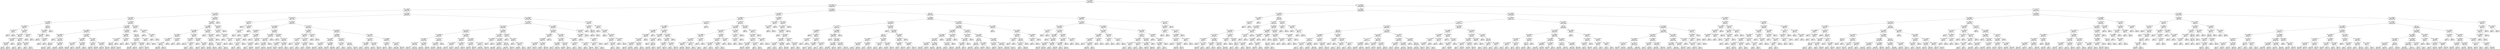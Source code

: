 digraph Tree {
node [shape=box] ;
0 [label="X[7] <= 82022464.0\ngini = 0.4999\nsamples = 44030\nvalue = [21758, 22272]"] ;
1 [label="X[5] <= 91232576.0\ngini = 0.4984\nsamples = 11008\nvalue = [5819, 5189]"] ;
0 -> 1 [labeldistance=2.5, labelangle=45, headlabel="True"] ;
2 [label="X[0] <= 71505360.0\ngini = 0.4935\nsamples = 4403\nvalue = [2452, 1951]"] ;
1 -> 2 ;
3 [label="X[1] <= 113810368.0\ngini = 0.4729\nsamples = 928\nvalue = [572, 356]"] ;
2 -> 3 ;
4 [label="X[6] <= 71303784.0\ngini = 0.4546\nsamples = 604\nvalue = [393, 211]"] ;
3 -> 4 ;
5 [label="X[7] <= 64928940.0\ngini = 0.3599\nsamples = 85\nvalue = [65, 20]"] ;
4 -> 5 ;
6 [label="X[11] <= 66833776.0\ngini = 0.4352\nsamples = 50\nvalue = [34, 16]"] ;
5 -> 6 ;
7 [label="X[4] <= 93081296.0\ngini = 0.32\nsamples = 5\nvalue = [1, 4]"] ;
6 -> 7 ;
8 [label="gini = 0.0\nsamples = 1\nvalue = [1, 0]"] ;
7 -> 8 ;
9 [label="gini = 0.0\nsamples = 4\nvalue = [0, 4]"] ;
7 -> 9 ;
10 [label="X[13] <= 79259984.0\ngini = 0.3911\nsamples = 45\nvalue = [33, 12]"] ;
6 -> 10 ;
11 [label="X[3] <= 120705776.0\ngini = 0.3427\nsamples = 41\nvalue = [32, 9]"] ;
10 -> 11 ;
12 [label="X[3] <= 114781624.0\ngini = 0.4898\nsamples = 14\nvalue = [8, 6]"] ;
11 -> 12 ;
13 [label="X[6] <= 68410056.0\ngini = 0.3967\nsamples = 11\nvalue = [8, 3]"] ;
12 -> 13 ;
14 [label="gini = 0.0\nsamples = 6\nvalue = [6, 0]"] ;
13 -> 14 ;
15 [label="gini = 0.48\nsamples = 5\nvalue = [2, 3]"] ;
13 -> 15 ;
16 [label="gini = 0.0\nsamples = 3\nvalue = [0, 3]"] ;
12 -> 16 ;
17 [label="X[1] <= 100135360.0\ngini = 0.1975\nsamples = 27\nvalue = [24, 3]"] ;
11 -> 17 ;
18 [label="X[25] <= 0.5\ngini = 0.0799\nsamples = 24\nvalue = [23, 1]"] ;
17 -> 18 ;
19 [label="gini = 0.0\nsamples = 22\nvalue = [22, 0]"] ;
18 -> 19 ;
20 [label="gini = 0.5\nsamples = 2\nvalue = [1, 1]"] ;
18 -> 20 ;
21 [label="X[6] <= 65888760.0\ngini = 0.4444\nsamples = 3\nvalue = [1, 2]"] ;
17 -> 21 ;
22 [label="gini = 0.0\nsamples = 2\nvalue = [0, 2]"] ;
21 -> 22 ;
23 [label="gini = 0.0\nsamples = 1\nvalue = [1, 0]"] ;
21 -> 23 ;
24 [label="X[13] <= 89010464.0\ngini = 0.375\nsamples = 4\nvalue = [1, 3]"] ;
10 -> 24 ;
25 [label="gini = 0.0\nsamples = 3\nvalue = [0, 3]"] ;
24 -> 25 ;
26 [label="gini = 0.0\nsamples = 1\nvalue = [1, 0]"] ;
24 -> 26 ;
27 [label="X[16] <= 0.5\ngini = 0.2024\nsamples = 35\nvalue = [31, 4]"] ;
5 -> 27 ;
28 [label="X[9] <= 135749824.0\ngini = 0.1609\nsamples = 34\nvalue = [31, 3]"] ;
27 -> 28 ;
29 [label="X[8] <= 115444960.0\ngini = 0.1139\nsamples = 33\nvalue = [31, 2]"] ;
28 -> 29 ;
30 [label="gini = 0.0\nsamples = 26\nvalue = [26, 0]"] ;
29 -> 30 ;
31 [label="X[1] <= 103691688.0\ngini = 0.4082\nsamples = 7\nvalue = [5, 2]"] ;
29 -> 31 ;
32 [label="gini = 0.0\nsamples = 5\nvalue = [5, 0]"] ;
31 -> 32 ;
33 [label="gini = 0.0\nsamples = 2\nvalue = [0, 2]"] ;
31 -> 33 ;
34 [label="gini = 0.0\nsamples = 1\nvalue = [0, 1]"] ;
28 -> 34 ;
35 [label="gini = 0.0\nsamples = 1\nvalue = [0, 1]"] ;
27 -> 35 ;
36 [label="X[1] <= 109618688.0\ngini = 0.4652\nsamples = 519\nvalue = [328, 191]"] ;
4 -> 36 ;
37 [label="X[1] <= 92416552.0\ngini = 0.4699\nsamples = 501\nvalue = [312, 189]"] ;
36 -> 37 ;
38 [label="X[3] <= 119635968.0\ngini = 0.4563\nsamples = 406\nvalue = [263, 143]"] ;
37 -> 38 ;
39 [label="X[13] <= 65993812.0\ngini = 0.3954\nsamples = 199\nvalue = [145, 54]"] ;
38 -> 39 ;
40 [label="gini = 0.0\nsamples = 3\nvalue = [0, 3]"] ;
39 -> 40 ;
41 [label="X[9] <= 72349872.0\ngini = 0.385\nsamples = 196\nvalue = [145, 51]"] ;
39 -> 41 ;
42 [label="X[20] <= 0.5\ngini = 0.2221\nsamples = 55\nvalue = [48, 7]"] ;
41 -> 42 ;
43 [label="gini = 0.1975\nsamples = 54\nvalue = [48, 6]"] ;
42 -> 43 ;
44 [label="gini = 0.0\nsamples = 1\nvalue = [0, 1]"] ;
42 -> 44 ;
45 [label="X[3] <= 93929536.0\ngini = 0.4294\nsamples = 141\nvalue = [97, 44]"] ;
41 -> 45 ;
46 [label="gini = 0.4933\nsamples = 52\nvalue = [29, 23]"] ;
45 -> 46 ;
47 [label="gini = 0.3606\nsamples = 89\nvalue = [68, 21]"] ;
45 -> 47 ;
48 [label="X[12] <= 77352896.0\ngini = 0.4902\nsamples = 207\nvalue = [118, 89]"] ;
38 -> 48 ;
49 [label="X[1] <= 66060464.0\ngini = 0.4576\nsamples = 127\nvalue = [82, 45]"] ;
48 -> 49 ;
50 [label="X[13] <= 91705944.0\ngini = 0.4654\nsamples = 19\nvalue = [7, 12]"] ;
49 -> 50 ;
51 [label="gini = 0.4444\nsamples = 9\nvalue = [6, 3]"] ;
50 -> 51 ;
52 [label="gini = 0.18\nsamples = 10\nvalue = [1, 9]"] ;
50 -> 52 ;
53 [label="X[9] <= 91636608.0\ngini = 0.4244\nsamples = 108\nvalue = [75, 33]"] ;
49 -> 53 ;
54 [label="gini = 0.4856\nsamples = 53\nvalue = [31, 22]"] ;
53 -> 54 ;
55 [label="gini = 0.32\nsamples = 55\nvalue = [44, 11]"] ;
53 -> 55 ;
56 [label="X[5] <= 79356432.0\ngini = 0.495\nsamples = 80\nvalue = [36, 44]"] ;
48 -> 56 ;
57 [label="X[7] <= 70540192.0\ngini = 0.414\nsamples = 41\nvalue = [12, 29]"] ;
56 -> 57 ;
58 [label="gini = 0.3343\nsamples = 33\nvalue = [7, 26]"] ;
57 -> 58 ;
59 [label="gini = 0.4688\nsamples = 8\nvalue = [5, 3]"] ;
57 -> 59 ;
60 [label="X[10] <= 94848368.0\ngini = 0.4734\nsamples = 39\nvalue = [24, 15]"] ;
56 -> 60 ;
61 [label="gini = 0.2449\nsamples = 21\nvalue = [18, 3]"] ;
60 -> 61 ;
62 [label="gini = 0.4444\nsamples = 18\nvalue = [6, 12]"] ;
60 -> 62 ;
63 [label="X[3] <= 108378912.0\ngini = 0.4995\nsamples = 95\nvalue = [49, 46]"] ;
37 -> 63 ;
64 [label="X[5] <= 86928000.0\ngini = 0.4444\nsamples = 39\nvalue = [13, 26]"] ;
63 -> 64 ;
65 [label="X[11] <= 111912696.0\ngini = 0.3673\nsamples = 33\nvalue = [8, 25]"] ;
64 -> 65 ;
66 [label="X[20] <= 0.5\ngini = 0.3122\nsamples = 31\nvalue = [6, 25]"] ;
65 -> 66 ;
67 [label="gini = 0.2449\nsamples = 28\nvalue = [4, 24]"] ;
66 -> 67 ;
68 [label="gini = 0.4444\nsamples = 3\nvalue = [2, 1]"] ;
66 -> 68 ;
69 [label="gini = 0.0\nsamples = 2\nvalue = [2, 0]"] ;
65 -> 69 ;
70 [label="X[11] <= 93556384.0\ngini = 0.2778\nsamples = 6\nvalue = [5, 1]"] ;
64 -> 70 ;
71 [label="gini = 0.0\nsamples = 5\nvalue = [5, 0]"] ;
70 -> 71 ;
72 [label="gini = 0.0\nsamples = 1\nvalue = [0, 1]"] ;
70 -> 72 ;
73 [label="X[35] <= 0.5\ngini = 0.4592\nsamples = 56\nvalue = [36, 20]"] ;
63 -> 73 ;
74 [label="X[0] <= 67323456.0\ngini = 0.4306\nsamples = 51\nvalue = [35, 16]"] ;
73 -> 74 ;
75 [label="X[12] <= 84578192.0\ngini = 0.4911\nsamples = 30\nvalue = [17, 13]"] ;
74 -> 75 ;
76 [label="gini = 0.4688\nsamples = 16\nvalue = [6, 10]"] ;
75 -> 76 ;
77 [label="gini = 0.3367\nsamples = 14\nvalue = [11, 3]"] ;
75 -> 77 ;
78 [label="X[2] <= 104643952.0\ngini = 0.2449\nsamples = 21\nvalue = [18, 3]"] ;
74 -> 78 ;
79 [label="gini = 0.1049\nsamples = 18\nvalue = [17, 1]"] ;
78 -> 79 ;
80 [label="gini = 0.4444\nsamples = 3\nvalue = [1, 2]"] ;
78 -> 80 ;
81 [label="X[5] <= 64766016.0\ngini = 0.32\nsamples = 5\nvalue = [1, 4]"] ;
73 -> 81 ;
82 [label="gini = 0.0\nsamples = 1\nvalue = [1, 0]"] ;
81 -> 82 ;
83 [label="gini = 0.0\nsamples = 4\nvalue = [0, 4]"] ;
81 -> 83 ;
84 [label="X[11] <= 86078064.0\ngini = 0.1975\nsamples = 18\nvalue = [16, 2]"] ;
36 -> 84 ;
85 [label="gini = 0.0\nsamples = 1\nvalue = [0, 1]"] ;
84 -> 85 ;
86 [label="X[13] <= 121026816.0\ngini = 0.1107\nsamples = 17\nvalue = [16, 1]"] ;
84 -> 86 ;
87 [label="gini = 0.0\nsamples = 15\nvalue = [15, 0]"] ;
86 -> 87 ;
88 [label="X[8] <= 79846848.0\ngini = 0.5\nsamples = 2\nvalue = [1, 1]"] ;
86 -> 88 ;
89 [label="gini = 0.0\nsamples = 1\nvalue = [1, 0]"] ;
88 -> 89 ;
90 [label="gini = 0.0\nsamples = 1\nvalue = [0, 1]"] ;
88 -> 90 ;
91 [label="X[2] <= 135813136.0\ngini = 0.4945\nsamples = 324\nvalue = [179, 145]"] ;
3 -> 91 ;
92 [label="X[5] <= 84891256.0\ngini = 0.4916\nsamples = 317\nvalue = [179, 138]"] ;
91 -> 92 ;
93 [label="X[1] <= 128189664.0\ngini = 0.4855\nsamples = 294\nvalue = [172, 122]"] ;
92 -> 93 ;
94 [label="X[5] <= 80158448.0\ngini = 0.4988\nsamples = 164\nvalue = [86, 78]"] ;
93 -> 94 ;
95 [label="X[5] <= 79323232.0\ngini = 0.4998\nsamples = 135\nvalue = [66, 69]"] ;
94 -> 95 ;
96 [label="X[11] <= 130678832.0\ngini = 0.4995\nsamples = 126\nvalue = [65, 61]"] ;
95 -> 96 ;
97 [label="X[11] <= 124387048.0\ngini = 0.5\nsamples = 121\nvalue = [60, 61]"] ;
96 -> 97 ;
98 [label="gini = 0.4979\nsamples = 109\nvalue = [58, 51]"] ;
97 -> 98 ;
99 [label="gini = 0.2778\nsamples = 12\nvalue = [2, 10]"] ;
97 -> 99 ;
100 [label="gini = 0.0\nsamples = 5\nvalue = [5, 0]"] ;
96 -> 100 ;
101 [label="X[13] <= 65674876.0\ngini = 0.1975\nsamples = 9\nvalue = [1, 8]"] ;
95 -> 101 ;
102 [label="gini = 0.0\nsamples = 1\nvalue = [1, 0]"] ;
101 -> 102 ;
103 [label="gini = 0.0\nsamples = 8\nvalue = [0, 8]"] ;
101 -> 103 ;
104 [label="X[1] <= 123251376.0\ngini = 0.4281\nsamples = 29\nvalue = [20, 9]"] ;
94 -> 104 ;
105 [label="X[0] <= 69796480.0\ngini = 0.1528\nsamples = 12\nvalue = [11, 1]"] ;
104 -> 105 ;
106 [label="gini = 0.0\nsamples = 10\nvalue = [10, 0]"] ;
105 -> 106 ;
107 [label="X[1] <= 118830856.0\ngini = 0.5\nsamples = 2\nvalue = [1, 1]"] ;
105 -> 107 ;
108 [label="gini = 0.0\nsamples = 1\nvalue = [0, 1]"] ;
107 -> 108 ;
109 [label="gini = 0.0\nsamples = 1\nvalue = [1, 0]"] ;
107 -> 109 ;
110 [label="X[13] <= 66002936.0\ngini = 0.4983\nsamples = 17\nvalue = [9, 8]"] ;
104 -> 110 ;
111 [label="gini = 0.0\nsamples = 3\nvalue = [0, 3]"] ;
110 -> 111 ;
112 [label="X[7] <= 63931752.0\ngini = 0.4592\nsamples = 14\nvalue = [9, 5]"] ;
110 -> 112 ;
113 [label="gini = 0.375\nsamples = 4\nvalue = [1, 3]"] ;
112 -> 113 ;
114 [label="gini = 0.32\nsamples = 10\nvalue = [8, 2]"] ;
112 -> 114 ;
115 [label="X[13] <= 65709992.0\ngini = 0.4478\nsamples = 130\nvalue = [86, 44]"] ;
93 -> 115 ;
116 [label="gini = 0.0\nsamples = 3\nvalue = [0, 3]"] ;
115 -> 116 ;
117 [label="X[13] <= 131281360.0\ngini = 0.4372\nsamples = 127\nvalue = [86, 41]"] ;
115 -> 117 ;
118 [label="X[5] <= 79218216.0\ngini = 0.4251\nsamples = 124\nvalue = [86, 38]"] ;
117 -> 118 ;
119 [label="X[30] <= 0.5\ngini = 0.4527\nsamples = 104\nvalue = [68, 36]"] ;
118 -> 119 ;
120 [label="gini = 0.4297\nsamples = 96\nvalue = [66, 30]"] ;
119 -> 120 ;
121 [label="gini = 0.375\nsamples = 8\nvalue = [2, 6]"] ;
119 -> 121 ;
122 [label="X[2] <= 68117056.0\ngini = 0.18\nsamples = 20\nvalue = [18, 2]"] ;
118 -> 122 ;
123 [label="gini = 0.0\nsamples = 2\nvalue = [0, 2]"] ;
122 -> 123 ;
124 [label="gini = 0.0\nsamples = 18\nvalue = [18, 0]"] ;
122 -> 124 ;
125 [label="gini = 0.0\nsamples = 3\nvalue = [0, 3]"] ;
117 -> 125 ;
126 [label="X[5] <= 90972744.0\ngini = 0.4234\nsamples = 23\nvalue = [7, 16]"] ;
92 -> 126 ;
127 [label="X[6] <= 77035632.0\ngini = 0.32\nsamples = 20\nvalue = [4, 16]"] ;
126 -> 127 ;
128 [label="gini = 0.0\nsamples = 10\nvalue = [0, 10]"] ;
127 -> 128 ;
129 [label="X[9] <= 97566672.0\ngini = 0.48\nsamples = 10\nvalue = [4, 6]"] ;
127 -> 129 ;
130 [label="gini = 0.0\nsamples = 5\nvalue = [0, 5]"] ;
129 -> 130 ;
131 [label="X[10] <= 127959216.0\ngini = 0.32\nsamples = 5\nvalue = [4, 1]"] ;
129 -> 131 ;
132 [label="gini = 0.0\nsamples = 4\nvalue = [4, 0]"] ;
131 -> 132 ;
133 [label="gini = 0.0\nsamples = 1\nvalue = [0, 1]"] ;
131 -> 133 ;
134 [label="gini = 0.0\nsamples = 3\nvalue = [3, 0]"] ;
126 -> 134 ;
135 [label="gini = 0.0\nsamples = 7\nvalue = [0, 7]"] ;
91 -> 135 ;
136 [label="X[9] <= 91776368.0\ngini = 0.4966\nsamples = 3475\nvalue = [1880, 1595]"] ;
2 -> 136 ;
137 [label="X[12] <= 64371564.0\ngini = 0.4842\nsamples = 1311\nvalue = [772, 539]"] ;
136 -> 137 ;
138 [label="X[3] <= 88469152.0\ngini = 0.375\nsamples = 20\nvalue = [5, 15]"] ;
137 -> 138 ;
139 [label="gini = 0.0\nsamples = 11\nvalue = [0, 11]"] ;
138 -> 139 ;
140 [label="X[11] <= 86211176.0\ngini = 0.4938\nsamples = 9\nvalue = [5, 4]"] ;
138 -> 140 ;
141 [label="X[13] <= 75580288.0\ngini = 0.32\nsamples = 5\nvalue = [1, 4]"] ;
140 -> 141 ;
142 [label="gini = 0.0\nsamples = 1\nvalue = [1, 0]"] ;
141 -> 142 ;
143 [label="gini = 0.0\nsamples = 4\nvalue = [0, 4]"] ;
141 -> 143 ;
144 [label="gini = 0.0\nsamples = 4\nvalue = [4, 0]"] ;
140 -> 144 ;
145 [label="X[6] <= 87960640.0\ngini = 0.4823\nsamples = 1291\nvalue = [767, 524]"] ;
137 -> 145 ;
146 [label="X[12] <= 70626400.0\ngini = 0.4994\nsamples = 288\nvalue = [149, 139]"] ;
145 -> 146 ;
147 [label="X[8] <= 68452448.0\ngini = 0.4416\nsamples = 79\nvalue = [53, 26]"] ;
146 -> 147 ;
148 [label="X[1] <= 84566592.0\ngini = 0.4567\nsamples = 17\nvalue = [6, 11]"] ;
147 -> 148 ;
149 [label="X[1] <= 70092152.0\ngini = 0.3911\nsamples = 15\nvalue = [4, 11]"] ;
148 -> 149 ;
150 [label="X[7] <= 71048176.0\ngini = 0.5\nsamples = 8\nvalue = [4, 4]"] ;
149 -> 150 ;
151 [label="gini = 0.32\nsamples = 5\nvalue = [1, 4]"] ;
150 -> 151 ;
152 [label="gini = 0.0\nsamples = 3\nvalue = [3, 0]"] ;
150 -> 152 ;
153 [label="gini = 0.0\nsamples = 7\nvalue = [0, 7]"] ;
149 -> 153 ;
154 [label="gini = 0.0\nsamples = 2\nvalue = [2, 0]"] ;
148 -> 154 ;
155 [label="X[11] <= 71988096.0\ngini = 0.3668\nsamples = 62\nvalue = [47, 15]"] ;
147 -> 155 ;
156 [label="gini = 0.0\nsamples = 23\nvalue = [23, 0]"] ;
155 -> 156 ;
157 [label="X[6] <= 86978752.0\ngini = 0.4734\nsamples = 39\nvalue = [24, 15]"] ;
155 -> 157 ;
158 [label="X[1] <= 68160128.0\ngini = 0.4152\nsamples = 34\nvalue = [24, 10]"] ;
157 -> 158 ;
159 [label="gini = 0.0\nsamples = 3\nvalue = [0, 3]"] ;
158 -> 159 ;
160 [label="gini = 0.3496\nsamples = 31\nvalue = [24, 7]"] ;
158 -> 160 ;
161 [label="gini = 0.0\nsamples = 5\nvalue = [0, 5]"] ;
157 -> 161 ;
162 [label="X[0] <= 81466304.0\ngini = 0.4967\nsamples = 209\nvalue = [96, 113]"] ;
146 -> 162 ;
163 [label="X[8] <= 135582688.0\ngini = 0.4991\nsamples = 144\nvalue = [75, 69]"] ;
162 -> 163 ;
164 [label="X[12] <= 104112144.0\ngini = 0.4962\nsamples = 138\nvalue = [75, 63]"] ;
163 -> 164 ;
165 [label="X[5] <= 71497968.0\ngini = 0.4997\nsamples = 129\nvalue = [66, 63]"] ;
164 -> 165 ;
166 [label="gini = 0.3324\nsamples = 19\nvalue = [15, 4]"] ;
165 -> 166 ;
167 [label="gini = 0.4974\nsamples = 110\nvalue = [51, 59]"] ;
165 -> 167 ;
168 [label="gini = 0.0\nsamples = 9\nvalue = [9, 0]"] ;
164 -> 168 ;
169 [label="gini = 0.0\nsamples = 6\nvalue = [0, 6]"] ;
163 -> 169 ;
170 [label="X[13] <= 66262888.0\ngini = 0.4374\nsamples = 65\nvalue = [21, 44]"] ;
162 -> 170 ;
171 [label="gini = 0.0\nsamples = 2\nvalue = [2, 0]"] ;
170 -> 171 ;
172 [label="X[3] <= 104821288.0\ngini = 0.4213\nsamples = 63\nvalue = [19, 44]"] ;
170 -> 172 ;
173 [label="X[4] <= 99389392.0\ngini = 0.497\nsamples = 26\nvalue = [12, 14]"] ;
172 -> 173 ;
174 [label="gini = 0.4321\nsamples = 19\nvalue = [6, 13]"] ;
173 -> 174 ;
175 [label="gini = 0.2449\nsamples = 7\nvalue = [6, 1]"] ;
173 -> 175 ;
176 [label="X[0] <= 92484784.0\ngini = 0.3068\nsamples = 37\nvalue = [7, 30]"] ;
172 -> 176 ;
177 [label="gini = 0.1855\nsamples = 29\nvalue = [3, 26]"] ;
176 -> 177 ;
178 [label="gini = 0.5\nsamples = 8\nvalue = [4, 4]"] ;
176 -> 178 ;
179 [label="X[13] <= 91593128.0\ngini = 0.473\nsamples = 1003\nvalue = [618, 385]"] ;
145 -> 179 ;
180 [label="X[5] <= 84666920.0\ngini = 0.3122\nsamples = 62\nvalue = [50, 12]"] ;
179 -> 180 ;
181 [label="X[4] <= 81667312.0\ngini = 0.233\nsamples = 52\nvalue = [45, 7]"] ;
180 -> 181 ;
182 [label="X[1] <= 70422288.0\ngini = 0.48\nsamples = 5\nvalue = [2, 3]"] ;
181 -> 182 ;
183 [label="gini = 0.0\nsamples = 2\nvalue = [0, 2]"] ;
182 -> 183 ;
184 [label="X[7] <= 72497136.0\ngini = 0.4444\nsamples = 3\nvalue = [2, 1]"] ;
182 -> 184 ;
185 [label="gini = 0.0\nsamples = 1\nvalue = [0, 1]"] ;
184 -> 185 ;
186 [label="gini = 0.0\nsamples = 2\nvalue = [2, 0]"] ;
184 -> 186 ;
187 [label="X[12] <= 120366056.0\ngini = 0.1557\nsamples = 47\nvalue = [43, 4]"] ;
181 -> 187 ;
188 [label="X[11] <= 66335904.0\ngini = 0.1219\nsamples = 46\nvalue = [43, 3]"] ;
187 -> 188 ;
189 [label="gini = 0.0\nsamples = 1\nvalue = [0, 1]"] ;
188 -> 189 ;
190 [label="gini = 0.0849\nsamples = 45\nvalue = [43, 2]"] ;
188 -> 190 ;
191 [label="gini = 0.0\nsamples = 1\nvalue = [0, 1]"] ;
187 -> 191 ;
192 [label="X[5] <= 90224816.0\ngini = 0.5\nsamples = 10\nvalue = [5, 5]"] ;
180 -> 192 ;
193 [label="gini = 0.0\nsamples = 5\nvalue = [0, 5]"] ;
192 -> 193 ;
194 [label="gini = 0.0\nsamples = 5\nvalue = [5, 0]"] ;
192 -> 194 ;
195 [label="X[8] <= 98617488.0\ngini = 0.4785\nsamples = 941\nvalue = [568, 373]"] ;
179 -> 195 ;
196 [label="X[2] <= 83361808.0\ngini = 0.4619\nsamples = 616\nvalue = [393, 223]"] ;
195 -> 196 ;
197 [label="X[8] <= 74503216.0\ngini = 0.4835\nsamples = 391\nvalue = [231, 160]"] ;
196 -> 197 ;
198 [label="X[7] <= 75539360.0\ngini = 0.4476\nsamples = 210\nvalue = [139, 71]"] ;
197 -> 198 ;
199 [label="gini = 0.4824\nsamples = 128\nvalue = [76, 52]"] ;
198 -> 199 ;
200 [label="gini = 0.356\nsamples = 82\nvalue = [63, 19]"] ;
198 -> 200 ;
201 [label="X[5] <= 65159384.0\ngini = 0.4999\nsamples = 181\nvalue = [92, 89]"] ;
197 -> 201 ;
202 [label="gini = 0.2188\nsamples = 16\nvalue = [14, 2]"] ;
201 -> 202 ;
203 [label="gini = 0.4985\nsamples = 165\nvalue = [78, 87]"] ;
201 -> 203 ;
204 [label="X[13] <= 92419776.0\ngini = 0.4032\nsamples = 225\nvalue = [162, 63]"] ;
196 -> 204 ;
205 [label="X[2] <= 87118352.0\ngini = 0.2778\nsamples = 6\nvalue = [1, 5]"] ;
204 -> 205 ;
206 [label="gini = 0.0\nsamples = 1\nvalue = [1, 0]"] ;
205 -> 206 ;
207 [label="gini = 0.0\nsamples = 5\nvalue = [0, 5]"] ;
205 -> 207 ;
208 [label="X[15] <= 0.5\ngini = 0.3894\nsamples = 219\nvalue = [161, 58]"] ;
204 -> 208 ;
209 [label="gini = 0.3714\nsamples = 211\nvalue = [159, 52]"] ;
208 -> 209 ;
210 [label="gini = 0.375\nsamples = 8\nvalue = [2, 6]"] ;
208 -> 210 ;
211 [label="X[1] <= 77599464.0\ngini = 0.497\nsamples = 325\nvalue = [175, 150]"] ;
195 -> 211 ;
212 [label="X[10] <= 73233232.0\ngini = 0.452\nsamples = 113\nvalue = [74, 39]"] ;
211 -> 212 ;
213 [label="X[13] <= 99266016.0\ngini = 0.4998\nsamples = 47\nvalue = [23, 24]"] ;
212 -> 213 ;
214 [label="gini = 0.0\nsamples = 4\nvalue = [4, 0]"] ;
213 -> 214 ;
215 [label="gini = 0.4932\nsamples = 43\nvalue = [19, 24]"] ;
213 -> 215 ;
216 [label="X[11] <= 72493928.0\ngini = 0.3512\nsamples = 66\nvalue = [51, 15]"] ;
212 -> 216 ;
217 [label="gini = 0.4775\nsamples = 33\nvalue = [20, 13]"] ;
216 -> 217 ;
218 [label="gini = 0.1139\nsamples = 33\nvalue = [31, 2]"] ;
216 -> 218 ;
219 [label="X[2] <= 94933960.0\ngini = 0.4989\nsamples = 212\nvalue = [101, 111]"] ;
211 -> 219 ;
220 [label="X[5] <= 90963552.0\ngini = 0.2311\nsamples = 15\nvalue = [2, 13]"] ;
219 -> 220 ;
221 [label="gini = 0.1327\nsamples = 14\nvalue = [1, 13]"] ;
220 -> 221 ;
222 [label="gini = 0.0\nsamples = 1\nvalue = [1, 0]"] ;
220 -> 222 ;
223 [label="X[9] <= 91026384.0\ngini = 0.5\nsamples = 197\nvalue = [99, 98]"] ;
219 -> 223 ;
224 [label="gini = 0.4991\nsamples = 184\nvalue = [88, 96]"] ;
223 -> 224 ;
225 [label="gini = 0.2604\nsamples = 13\nvalue = [11, 2]"] ;
223 -> 225 ;
226 [label="X[4] <= 133440016.0\ngini = 0.4997\nsamples = 2164\nvalue = [1108, 1056]"] ;
136 -> 226 ;
227 [label="X[2] <= 129837960.0\ngini = 0.4999\nsamples = 2114\nvalue = [1070, 1044]"] ;
226 -> 227 ;
228 [label="X[9] <= 120717600.0\ngini = 0.4994\nsamples = 1861\nvalue = [962, 899]"] ;
227 -> 228 ;
229 [label="X[9] <= 109057120.0\ngini = 0.4997\nsamples = 1142\nvalue = [558, 584]"] ;
228 -> 229 ;
230 [label="X[1] <= 100283984.0\ngini = 0.498\nsamples = 623\nvalue = [331, 292]"] ;
229 -> 230 ;
231 [label="X[2] <= 92146024.0\ngini = 0.4988\nsamples = 343\nvalue = [163, 180]"] ;
230 -> 231 ;
232 [label="X[6] <= 80740528.0\ngini = 0.494\nsamples = 200\nvalue = [111, 89]"] ;
231 -> 232 ;
233 [label="gini = 0.4178\nsamples = 37\nvalue = [11, 26]"] ;
232 -> 233 ;
234 [label="gini = 0.4742\nsamples = 163\nvalue = [100, 63]"] ;
232 -> 234 ;
235 [label="X[7] <= 79579080.0\ngini = 0.4628\nsamples = 143\nvalue = [52, 91]"] ;
231 -> 235 ;
236 [label="gini = 0.4321\nsamples = 114\nvalue = [36, 78]"] ;
235 -> 236 ;
237 [label="gini = 0.4946\nsamples = 29\nvalue = [16, 13]"] ;
235 -> 237 ;
238 [label="X[6] <= 127333520.0\ngini = 0.48\nsamples = 280\nvalue = [168, 112]"] ;
230 -> 238 ;
239 [label="X[3] <= 78872864.0\ngini = 0.4754\nsamples = 275\nvalue = [168, 107]"] ;
238 -> 239 ;
240 [label="gini = 0.4608\nsamples = 25\nvalue = [9, 16]"] ;
239 -> 240 ;
241 [label="gini = 0.463\nsamples = 250\nvalue = [159, 91]"] ;
239 -> 241 ;
242 [label="gini = 0.0\nsamples = 5\nvalue = [0, 5]"] ;
238 -> 242 ;
243 [label="X[10] <= 104900168.0\ngini = 0.4922\nsamples = 519\nvalue = [227, 292]"] ;
229 -> 243 ;
244 [label="X[8] <= 103940784.0\ngini = 0.4214\nsamples = 116\nvalue = [35, 81]"] ;
243 -> 244 ;
245 [label="X[11] <= 127336560.0\ngini = 0.3585\nsamples = 94\nvalue = [22, 72]"] ;
244 -> 245 ;
246 [label="gini = 0.3117\nsamples = 88\nvalue = [17, 71]"] ;
245 -> 246 ;
247 [label="gini = 0.2778\nsamples = 6\nvalue = [5, 1]"] ;
245 -> 247 ;
248 [label="X[10] <= 104331440.0\ngini = 0.4835\nsamples = 22\nvalue = [13, 9]"] ;
244 -> 248 ;
249 [label="gini = 0.375\nsamples = 16\nvalue = [12, 4]"] ;
248 -> 249 ;
250 [label="gini = 0.2778\nsamples = 6\nvalue = [1, 5]"] ;
248 -> 250 ;
251 [label="X[11] <= 71864400.0\ngini = 0.4989\nsamples = 403\nvalue = [192, 211]"] ;
243 -> 251 ;
252 [label="X[7] <= 77432640.0\ngini = 0.3628\nsamples = 42\nvalue = [10, 32]"] ;
251 -> 252 ;
253 [label="gini = 0.2509\nsamples = 34\nvalue = [5, 29]"] ;
252 -> 253 ;
254 [label="gini = 0.4688\nsamples = 8\nvalue = [5, 3]"] ;
252 -> 254 ;
255 [label="X[1] <= 132157296.0\ngini = 0.5\nsamples = 361\nvalue = [182, 179]"] ;
251 -> 255 ;
256 [label="gini = 0.4992\nsamples = 342\nvalue = [178, 164]"] ;
255 -> 256 ;
257 [label="gini = 0.3324\nsamples = 19\nvalue = [4, 15]"] ;
255 -> 257 ;
258 [label="X[0] <= 87630456.0\ngini = 0.4923\nsamples = 719\nvalue = [404, 315]"] ;
228 -> 258 ;
259 [label="X[4] <= 71204592.0\ngini = 0.497\nsamples = 642\nvalue = [346, 296]"] ;
258 -> 259 ;
260 [label="X[4] <= 66258696.0\ngini = 0.1244\nsamples = 15\nvalue = [14, 1]"] ;
259 -> 260 ;
261 [label="gini = 0.0\nsamples = 1\nvalue = [0, 1]"] ;
260 -> 261 ;
262 [label="gini = 0.0\nsamples = 14\nvalue = [14, 0]"] ;
260 -> 262 ;
263 [label="X[11] <= 111254000.0\ngini = 0.4983\nsamples = 627\nvalue = [332, 295]"] ;
259 -> 263 ;
264 [label="X[2] <= 83068536.0\ngini = 0.4879\nsamples = 353\nvalue = [204, 149]"] ;
263 -> 264 ;
265 [label="gini = 0.4995\nsamples = 186\nvalue = [96, 90]"] ;
264 -> 265 ;
266 [label="gini = 0.457\nsamples = 167\nvalue = [108, 59]"] ;
264 -> 266 ;
267 [label="X[23] <= 0.5\ngini = 0.4978\nsamples = 274\nvalue = [128, 146]"] ;
263 -> 267 ;
268 [label="gini = 0.4946\nsamples = 261\nvalue = [117, 144]"] ;
267 -> 268 ;
269 [label="gini = 0.2604\nsamples = 13\nvalue = [11, 2]"] ;
267 -> 269 ;
270 [label="X[5] <= 64812816.0\ngini = 0.3717\nsamples = 77\nvalue = [58, 19]"] ;
258 -> 270 ;
271 [label="gini = 0.0\nsamples = 3\nvalue = [0, 3]"] ;
270 -> 271 ;
272 [label="X[9] <= 121784064.0\ngini = 0.3389\nsamples = 74\nvalue = [58, 16]"] ;
270 -> 272 ;
273 [label="gini = 0.0\nsamples = 3\nvalue = [0, 3]"] ;
272 -> 273 ;
274 [label="X[13] <= 111737456.0\ngini = 0.2991\nsamples = 71\nvalue = [58, 13]"] ;
272 -> 274 ;
275 [label="gini = 0.268\nsamples = 69\nvalue = [58, 11]"] ;
274 -> 275 ;
276 [label="gini = 0.0\nsamples = 2\nvalue = [0, 2]"] ;
274 -> 276 ;
277 [label="X[4] <= 128199768.0\ngini = 0.4893\nsamples = 253\nvalue = [108, 145]"] ;
227 -> 277 ;
278 [label="X[0] <= 76114616.0\ngini = 0.4803\nsamples = 232\nvalue = [93, 139]"] ;
277 -> 278 ;
279 [label="X[3] <= 120893600.0\ngini = 0.3901\nsamples = 64\nvalue = [17, 47]"] ;
278 -> 279 ;
280 [label="X[5] <= 65565600.0\ngini = 0.4531\nsamples = 49\nvalue = [17, 32]"] ;
279 -> 280 ;
281 [label="X[2] <= 131089256.0\ngini = 0.4688\nsamples = 16\nvalue = [10, 6]"] ;
280 -> 281 ;
282 [label="gini = 0.32\nsamples = 5\nvalue = [1, 4]"] ;
281 -> 282 ;
283 [label="gini = 0.2975\nsamples = 11\nvalue = [9, 2]"] ;
281 -> 283 ;
284 [label="X[1] <= 74123968.0\ngini = 0.3343\nsamples = 33\nvalue = [7, 26]"] ;
280 -> 284 ;
285 [label="gini = 0.48\nsamples = 5\nvalue = [3, 2]"] ;
284 -> 285 ;
286 [label="gini = 0.2449\nsamples = 28\nvalue = [4, 24]"] ;
284 -> 286 ;
287 [label="gini = 0.0\nsamples = 15\nvalue = [0, 15]"] ;
279 -> 287 ;
288 [label="X[12] <= 84134784.0\ngini = 0.4955\nsamples = 168\nvalue = [76, 92]"] ;
278 -> 288 ;
289 [label="X[12] <= 77080608.0\ngini = 0.4781\nsamples = 129\nvalue = [51, 78]"] ;
288 -> 289 ;
290 [label="X[13] <= 66215196.0\ngini = 0.4956\nsamples = 106\nvalue = [48, 58]"] ;
289 -> 290 ;
291 [label="gini = 0.0\nsamples = 6\nvalue = [6, 0]"] ;
290 -> 291 ;
292 [label="gini = 0.4872\nsamples = 100\nvalue = [42, 58]"] ;
290 -> 292 ;
293 [label="X[5] <= 75570192.0\ngini = 0.2268\nsamples = 23\nvalue = [3, 20]"] ;
289 -> 293 ;
294 [label="gini = 0.4898\nsamples = 7\nvalue = [3, 4]"] ;
293 -> 294 ;
295 [label="gini = 0.0\nsamples = 16\nvalue = [0, 16]"] ;
293 -> 295 ;
296 [label="X[4] <= 106844272.0\ngini = 0.4602\nsamples = 39\nvalue = [25, 14]"] ;
288 -> 296 ;
297 [label="X[11] <= 130952848.0\ngini = 0.142\nsamples = 13\nvalue = [12, 1]"] ;
296 -> 297 ;
298 [label="gini = 0.0\nsamples = 12\nvalue = [12, 0]"] ;
297 -> 298 ;
299 [label="gini = 0.0\nsamples = 1\nvalue = [0, 1]"] ;
297 -> 299 ;
300 [label="X[12] <= 89495856.0\ngini = 0.5\nsamples = 26\nvalue = [13, 13]"] ;
296 -> 300 ;
301 [label="gini = 0.0\nsamples = 6\nvalue = [6, 0]"] ;
300 -> 301 ;
302 [label="gini = 0.455\nsamples = 20\nvalue = [7, 13]"] ;
300 -> 302 ;
303 [label="X[4] <= 133270576.0\ngini = 0.4082\nsamples = 21\nvalue = [15, 6]"] ;
277 -> 303 ;
304 [label="X[5] <= 71838896.0\ngini = 0.3324\nsamples = 19\nvalue = [15, 4]"] ;
303 -> 304 ;
305 [label="gini = 0.0\nsamples = 9\nvalue = [9, 0]"] ;
304 -> 305 ;
306 [label="X[7] <= 76986936.0\ngini = 0.48\nsamples = 10\nvalue = [6, 4]"] ;
304 -> 306 ;
307 [label="X[10] <= 102106368.0\ngini = 0.32\nsamples = 5\nvalue = [1, 4]"] ;
306 -> 307 ;
308 [label="gini = 0.0\nsamples = 1\nvalue = [1, 0]"] ;
307 -> 308 ;
309 [label="gini = 0.0\nsamples = 4\nvalue = [0, 4]"] ;
307 -> 309 ;
310 [label="gini = 0.0\nsamples = 5\nvalue = [5, 0]"] ;
306 -> 310 ;
311 [label="gini = 0.0\nsamples = 2\nvalue = [0, 2]"] ;
303 -> 311 ;
312 [label="X[8] <= 80103760.0\ngini = 0.3648\nsamples = 50\nvalue = [38, 12]"] ;
226 -> 312 ;
313 [label="X[2] <= 67901640.0\ngini = 0.1472\nsamples = 25\nvalue = [23, 2]"] ;
312 -> 313 ;
314 [label="gini = 0.0\nsamples = 1\nvalue = [0, 1]"] ;
313 -> 314 ;
315 [label="X[33] <= 0.5\ngini = 0.0799\nsamples = 24\nvalue = [23, 1]"] ;
313 -> 315 ;
316 [label="gini = 0.0\nsamples = 23\nvalue = [23, 0]"] ;
315 -> 316 ;
317 [label="gini = 0.0\nsamples = 1\nvalue = [0, 1]"] ;
315 -> 317 ;
318 [label="X[8] <= 80674240.0\ngini = 0.48\nsamples = 25\nvalue = [15, 10]"] ;
312 -> 318 ;
319 [label="gini = 0.0\nsamples = 3\nvalue = [0, 3]"] ;
318 -> 319 ;
320 [label="X[7] <= 62869732.0\ngini = 0.4339\nsamples = 22\nvalue = [15, 7]"] ;
318 -> 320 ;
321 [label="gini = 0.0\nsamples = 2\nvalue = [0, 2]"] ;
320 -> 321 ;
322 [label="X[12] <= 84814800.0\ngini = 0.375\nsamples = 20\nvalue = [15, 5]"] ;
320 -> 322 ;
323 [label="X[13] <= 65760736.0\ngini = 0.2188\nsamples = 16\nvalue = [14, 2]"] ;
322 -> 323 ;
324 [label="gini = 0.0\nsamples = 1\nvalue = [0, 1]"] ;
323 -> 324 ;
325 [label="X[0] <= 97140080.0\ngini = 0.1244\nsamples = 15\nvalue = [14, 1]"] ;
323 -> 325 ;
326 [label="gini = 0.0\nsamples = 14\nvalue = [14, 0]"] ;
325 -> 326 ;
327 [label="gini = 0.0\nsamples = 1\nvalue = [0, 1]"] ;
325 -> 327 ;
328 [label="X[2] <= 109850056.0\ngini = 0.375\nsamples = 4\nvalue = [1, 3]"] ;
322 -> 328 ;
329 [label="gini = 0.0\nsamples = 1\nvalue = [1, 0]"] ;
328 -> 329 ;
330 [label="gini = 0.0\nsamples = 3\nvalue = [0, 3]"] ;
328 -> 330 ;
331 [label="X[13] <= 70404240.0\ngini = 0.4998\nsamples = 6605\nvalue = [3367, 3238]"] ;
1 -> 331 ;
332 [label="X[8] <= 103940784.0\ngini = 0.4932\nsamples = 575\nvalue = [254, 321]"] ;
331 -> 332 ;
333 [label="X[1] <= 118893232.0\ngini = 0.4985\nsamples = 463\nvalue = [219, 244]"] ;
332 -> 333 ;
334 [label="X[13] <= 70281728.0\ngini = 0.48\nsamples = 215\nvalue = [86, 129]"] ;
333 -> 334 ;
335 [label="X[10] <= 124364568.0\ngini = 0.4883\nsamples = 203\nvalue = [86, 117]"] ;
334 -> 335 ;
336 [label="X[7] <= 81858992.0\ngini = 0.4998\nsamples = 102\nvalue = [52, 50]"] ;
335 -> 336 ;
337 [label="X[10] <= 123751072.0\ngini = 0.4986\nsamples = 95\nvalue = [45, 50]"] ;
336 -> 337 ;
338 [label="X[4] <= 122767440.0\ngini = 0.4924\nsamples = 89\nvalue = [39, 50]"] ;
337 -> 338 ;
339 [label="X[4] <= 96630080.0\ngini = 0.4515\nsamples = 61\nvalue = [21, 40]"] ;
338 -> 339 ;
340 [label="gini = 0.48\nsamples = 15\nvalue = [9, 6]"] ;
339 -> 340 ;
341 [label="gini = 0.3856\nsamples = 46\nvalue = [12, 34]"] ;
339 -> 341 ;
342 [label="X[0] <= 72556184.0\ngini = 0.4592\nsamples = 28\nvalue = [18, 10]"] ;
338 -> 342 ;
343 [label="gini = 0.0\nsamples = 8\nvalue = [8, 0]"] ;
342 -> 343 ;
344 [label="gini = 0.5\nsamples = 20\nvalue = [10, 10]"] ;
342 -> 344 ;
345 [label="gini = 0.0\nsamples = 6\nvalue = [6, 0]"] ;
337 -> 345 ;
346 [label="gini = 0.0\nsamples = 7\nvalue = [7, 0]"] ;
336 -> 346 ;
347 [label="X[10] <= 130432656.0\ngini = 0.4466\nsamples = 101\nvalue = [34, 67]"] ;
335 -> 347 ;
348 [label="X[0] <= 94023248.0\ngini = 0.3336\nsamples = 52\nvalue = [11, 41]"] ;
347 -> 348 ;
349 [label="X[11] <= 76541176.0\ngini = 0.2952\nsamples = 50\nvalue = [9, 41]"] ;
348 -> 349 ;
350 [label="gini = 0.0\nsamples = 2\nvalue = [2, 0]"] ;
349 -> 350 ;
351 [label="X[30] <= 0.5\ngini = 0.2491\nsamples = 48\nvalue = [7, 41]"] ;
349 -> 351 ;
352 [label="gini = 0.1687\nsamples = 43\nvalue = [4, 39]"] ;
351 -> 352 ;
353 [label="gini = 0.48\nsamples = 5\nvalue = [3, 2]"] ;
351 -> 353 ;
354 [label="gini = 0.0\nsamples = 2\nvalue = [2, 0]"] ;
348 -> 354 ;
355 [label="X[12] <= 126382160.0\ngini = 0.4981\nsamples = 49\nvalue = [23, 26]"] ;
347 -> 355 ;
356 [label="X[0] <= 76448064.0\ngini = 0.4926\nsamples = 41\nvalue = [23, 18]"] ;
355 -> 356 ;
357 [label="X[5] <= 95895680.0\ngini = 0.32\nsamples = 20\nvalue = [16, 4]"] ;
356 -> 357 ;
358 [label="gini = 0.375\nsamples = 4\nvalue = [1, 3]"] ;
357 -> 358 ;
359 [label="gini = 0.1172\nsamples = 16\nvalue = [15, 1]"] ;
357 -> 359 ;
360 [label="X[1] <= 76657384.0\ngini = 0.4444\nsamples = 21\nvalue = [7, 14]"] ;
356 -> 360 ;
361 [label="gini = 0.0\nsamples = 2\nvalue = [2, 0]"] ;
360 -> 361 ;
362 [label="gini = 0.3878\nsamples = 19\nvalue = [5, 14]"] ;
360 -> 362 ;
363 [label="gini = 0.0\nsamples = 8\nvalue = [0, 8]"] ;
355 -> 363 ;
364 [label="gini = 0.0\nsamples = 12\nvalue = [0, 12]"] ;
334 -> 364 ;
365 [label="X[10] <= 135862480.0\ngini = 0.4974\nsamples = 248\nvalue = [133, 115]"] ;
333 -> 365 ;
366 [label="X[11] <= 129109296.0\ngini = 0.4839\nsamples = 195\nvalue = [115, 80]"] ;
365 -> 366 ;
367 [label="X[9] <= 135270352.0\ngini = 0.4922\nsamples = 176\nvalue = [99, 77]"] ;
366 -> 367 ;
368 [label="X[3] <= 127068848.0\ngini = 0.4998\nsamples = 139\nvalue = [71, 68]"] ;
367 -> 368 ;
369 [label="X[1] <= 132419328.0\ngini = 0.4938\nsamples = 126\nvalue = [70, 56]"] ;
368 -> 369 ;
370 [label="X[3] <= 125386968.0\ngini = 0.4785\nsamples = 111\nvalue = [67, 44]"] ;
369 -> 370 ;
371 [label="gini = 0.4949\nsamples = 89\nvalue = [49, 40]"] ;
370 -> 371 ;
372 [label="gini = 0.2975\nsamples = 22\nvalue = [18, 4]"] ;
370 -> 372 ;
373 [label="X[10] <= 129770032.0\ngini = 0.32\nsamples = 15\nvalue = [3, 12]"] ;
369 -> 373 ;
374 [label="gini = 0.0\nsamples = 12\nvalue = [0, 12]"] ;
373 -> 374 ;
375 [label="gini = 0.0\nsamples = 3\nvalue = [3, 0]"] ;
373 -> 375 ;
376 [label="X[1] <= 131086512.0\ngini = 0.142\nsamples = 13\nvalue = [1, 12]"] ;
368 -> 376 ;
377 [label="gini = 0.0\nsamples = 12\nvalue = [0, 12]"] ;
376 -> 377 ;
378 [label="gini = 0.0\nsamples = 1\nvalue = [1, 0]"] ;
376 -> 378 ;
379 [label="X[8] <= 92552224.0\ngini = 0.3682\nsamples = 37\nvalue = [28, 9]"] ;
367 -> 379 ;
380 [label="X[13] <= 66414696.0\ngini = 0.2311\nsamples = 30\nvalue = [26, 4]"] ;
379 -> 380 ;
381 [label="X[5] <= 105462144.0\ngini = 0.0832\nsamples = 23\nvalue = [22, 1]"] ;
380 -> 381 ;
382 [label="gini = 0.0\nsamples = 1\nvalue = [0, 1]"] ;
381 -> 382 ;
383 [label="gini = 0.0\nsamples = 22\nvalue = [22, 0]"] ;
381 -> 383 ;
384 [label="X[4] <= 126955232.0\ngini = 0.4898\nsamples = 7\nvalue = [4, 3]"] ;
380 -> 384 ;
385 [label="gini = 0.375\nsamples = 4\nvalue = [1, 3]"] ;
384 -> 385 ;
386 [label="gini = 0.0\nsamples = 3\nvalue = [3, 0]"] ;
384 -> 386 ;
387 [label="X[4] <= 124524192.0\ngini = 0.4082\nsamples = 7\nvalue = [2, 5]"] ;
379 -> 387 ;
388 [label="gini = 0.0\nsamples = 5\nvalue = [0, 5]"] ;
387 -> 388 ;
389 [label="gini = 0.0\nsamples = 2\nvalue = [2, 0]"] ;
387 -> 389 ;
390 [label="X[8] <= 74914872.0\ngini = 0.2659\nsamples = 19\nvalue = [16, 3]"] ;
366 -> 390 ;
391 [label="X[8] <= 74267408.0\ngini = 0.5\nsamples = 6\nvalue = [3, 3]"] ;
390 -> 391 ;
392 [label="X[2] <= 70852864.0\ngini = 0.375\nsamples = 4\nvalue = [3, 1]"] ;
391 -> 392 ;
393 [label="gini = 0.0\nsamples = 1\nvalue = [0, 1]"] ;
392 -> 393 ;
394 [label="gini = 0.0\nsamples = 3\nvalue = [3, 0]"] ;
392 -> 394 ;
395 [label="gini = 0.0\nsamples = 2\nvalue = [0, 2]"] ;
391 -> 395 ;
396 [label="gini = 0.0\nsamples = 13\nvalue = [13, 0]"] ;
390 -> 396 ;
397 [label="X[12] <= 103524912.0\ngini = 0.4486\nsamples = 53\nvalue = [18, 35]"] ;
365 -> 397 ;
398 [label="gini = 0.0\nsamples = 3\nvalue = [3, 0]"] ;
397 -> 398 ;
399 [label="X[12] <= 132581792.0\ngini = 0.42\nsamples = 50\nvalue = [15, 35]"] ;
397 -> 399 ;
400 [label="X[0] <= 77744240.0\ngini = 0.3803\nsamples = 47\nvalue = [12, 35]"] ;
399 -> 400 ;
401 [label="X[0] <= 72823904.0\ngini = 0.4512\nsamples = 32\nvalue = [11, 21]"] ;
400 -> 401 ;
402 [label="X[6] <= 71606048.0\ngini = 0.3648\nsamples = 25\nvalue = [6, 19]"] ;
401 -> 402 ;
403 [label="gini = 0.2975\nsamples = 22\nvalue = [4, 18]"] ;
402 -> 403 ;
404 [label="gini = 0.4444\nsamples = 3\nvalue = [2, 1]"] ;
402 -> 404 ;
405 [label="X[11] <= 120721256.0\ngini = 0.4082\nsamples = 7\nvalue = [5, 2]"] ;
401 -> 405 ;
406 [label="gini = 0.0\nsamples = 2\nvalue = [0, 2]"] ;
405 -> 406 ;
407 [label="gini = 0.0\nsamples = 5\nvalue = [5, 0]"] ;
405 -> 407 ;
408 [label="X[13] <= 65146860.0\ngini = 0.1244\nsamples = 15\nvalue = [1, 14]"] ;
400 -> 408 ;
409 [label="gini = 0.0\nsamples = 1\nvalue = [1, 0]"] ;
408 -> 409 ;
410 [label="gini = 0.0\nsamples = 14\nvalue = [0, 14]"] ;
408 -> 410 ;
411 [label="gini = 0.0\nsamples = 3\nvalue = [3, 0]"] ;
399 -> 411 ;
412 [label="X[7] <= 64168696.0\ngini = 0.4297\nsamples = 112\nvalue = [35, 77]"] ;
332 -> 412 ;
413 [label="X[10] <= 137360144.0\ngini = 0.4592\nsamples = 14\nvalue = [9, 5]"] ;
412 -> 413 ;
414 [label="X[5] <= 131078056.0\ngini = 0.2975\nsamples = 11\nvalue = [9, 2]"] ;
413 -> 414 ;
415 [label="gini = 0.0\nsamples = 9\nvalue = [9, 0]"] ;
414 -> 415 ;
416 [label="gini = 0.0\nsamples = 2\nvalue = [0, 2]"] ;
414 -> 416 ;
417 [label="gini = 0.0\nsamples = 3\nvalue = [0, 3]"] ;
413 -> 417 ;
418 [label="X[2] <= 136017888.0\ngini = 0.3898\nsamples = 98\nvalue = [26, 72]"] ;
412 -> 418 ;
419 [label="X[10] <= 131378528.0\ngini = 0.367\nsamples = 95\nvalue = [23, 72]"] ;
418 -> 419 ;
420 [label="X[13] <= 65065696.0\ngini = 0.4221\nsamples = 76\nvalue = [23, 53]"] ;
419 -> 420 ;
421 [label="gini = 0.0\nsamples = 2\nvalue = [2, 0]"] ;
420 -> 421 ;
422 [label="X[12] <= 125823744.0\ngini = 0.4065\nsamples = 74\nvalue = [21, 53]"] ;
420 -> 422 ;
423 [label="X[5] <= 95816080.0\ngini = 0.3367\nsamples = 56\nvalue = [12, 44]"] ;
422 -> 423 ;
424 [label="X[3] <= 93574816.0\ngini = 0.4444\nsamples = 6\nvalue = [4, 2]"] ;
423 -> 424 ;
425 [label="gini = 0.0\nsamples = 2\nvalue = [0, 2]"] ;
424 -> 425 ;
426 [label="gini = 0.0\nsamples = 4\nvalue = [4, 0]"] ;
424 -> 426 ;
427 [label="X[3] <= 84903376.0\ngini = 0.2688\nsamples = 50\nvalue = [8, 42]"] ;
423 -> 427 ;
428 [label="gini = 0.0\nsamples = 2\nvalue = [2, 0]"] ;
427 -> 428 ;
429 [label="gini = 0.2188\nsamples = 48\nvalue = [6, 42]"] ;
427 -> 429 ;
430 [label="X[13] <= 65926808.0\ngini = 0.5\nsamples = 18\nvalue = [9, 9]"] ;
422 -> 430 ;
431 [label="gini = 0.0\nsamples = 7\nvalue = [0, 7]"] ;
430 -> 431 ;
432 [label="X[0] <= 88442208.0\ngini = 0.2975\nsamples = 11\nvalue = [9, 2]"] ;
430 -> 432 ;
433 [label="gini = 0.18\nsamples = 10\nvalue = [9, 1]"] ;
432 -> 433 ;
434 [label="gini = 0.0\nsamples = 1\nvalue = [0, 1]"] ;
432 -> 434 ;
435 [label="gini = 0.0\nsamples = 19\nvalue = [0, 19]"] ;
419 -> 435 ;
436 [label="gini = 0.0\nsamples = 3\nvalue = [3, 0]"] ;
418 -> 436 ;
437 [label="X[20] <= 0.5\ngini = 0.4995\nsamples = 6030\nvalue = [3113, 2917]"] ;
331 -> 437 ;
438 [label="X[3] <= 90388040.0\ngini = 0.4998\nsamples = 5559\nvalue = [2839, 2720]"] ;
437 -> 438 ;
439 [label="X[7] <= 81279480.0\ngini = 0.4985\nsamples = 1383\nvalue = [653, 730]"] ;
438 -> 439 ;
440 [label="X[11] <= 71326000.0\ngini = 0.5\nsamples = 1123\nvalue = [557, 566]"] ;
439 -> 440 ;
441 [label="X[7] <= 63488828.0\ngini = 0.3628\nsamples = 42\nvalue = [10, 32]"] ;
440 -> 441 ;
442 [label="gini = 0.0\nsamples = 2\nvalue = [2, 0]"] ;
441 -> 442 ;
443 [label="X[2] <= 89393472.0\ngini = 0.32\nsamples = 40\nvalue = [8, 32]"] ;
441 -> 443 ;
444 [label="X[0] <= 71681576.0\ngini = 0.0997\nsamples = 19\nvalue = [1, 18]"] ;
443 -> 444 ;
445 [label="gini = 0.0\nsamples = 1\nvalue = [1, 0]"] ;
444 -> 445 ;
446 [label="gini = 0.0\nsamples = 18\nvalue = [0, 18]"] ;
444 -> 446 ;
447 [label="X[2] <= 103799048.0\ngini = 0.4444\nsamples = 21\nvalue = [7, 14]"] ;
443 -> 447 ;
448 [label="X[2] <= 99384848.0\ngini = 0.4444\nsamples = 9\nvalue = [6, 3]"] ;
447 -> 448 ;
449 [label="gini = 0.375\nsamples = 4\nvalue = [1, 3]"] ;
448 -> 449 ;
450 [label="gini = 0.0\nsamples = 5\nvalue = [5, 0]"] ;
448 -> 450 ;
451 [label="X[5] <= 116013008.0\ngini = 0.1528\nsamples = 12\nvalue = [1, 11]"] ;
447 -> 451 ;
452 [label="gini = 0.0\nsamples = 10\nvalue = [0, 10]"] ;
451 -> 452 ;
453 [label="gini = 0.5\nsamples = 2\nvalue = [1, 1]"] ;
451 -> 453 ;
454 [label="X[8] <= 128609632.0\ngini = 0.4999\nsamples = 1081\nvalue = [547, 534]"] ;
440 -> 454 ;
455 [label="X[10] <= 69075056.0\ngini = 0.4998\nsamples = 1072\nvalue = [547, 525]"] ;
454 -> 455 ;
456 [label="gini = 0.0\nsamples = 9\nvalue = [9, 0]"] ;
455 -> 456 ;
457 [label="X[8] <= 91443232.0\ngini = 0.4999\nsamples = 1063\nvalue = [538, 525]"] ;
455 -> 457 ;
458 [label="X[8] <= 91249328.0\ngini = 0.4967\nsamples = 640\nvalue = [346, 294]"] ;
457 -> 458 ;
459 [label="gini = 0.4984\nsamples = 619\nvalue = [327, 292]"] ;
458 -> 459 ;
460 [label="gini = 0.1723\nsamples = 21\nvalue = [19, 2]"] ;
458 -> 460 ;
461 [label="X[8] <= 91769952.0\ngini = 0.4957\nsamples = 423\nvalue = [192, 231]"] ;
457 -> 461 ;
462 [label="gini = 0.142\nsamples = 13\nvalue = [1, 12]"] ;
461 -> 462 ;
463 [label="gini = 0.4977\nsamples = 410\nvalue = [191, 219]"] ;
461 -> 463 ;
464 [label="gini = 0.0\nsamples = 9\nvalue = [0, 9]"] ;
454 -> 464 ;
465 [label="X[5] <= 94407728.0\ngini = 0.4658\nsamples = 260\nvalue = [96, 164]"] ;
439 -> 465 ;
466 [label="gini = 0.0\nsamples = 11\nvalue = [0, 11]"] ;
465 -> 466 ;
467 [label="X[0] <= 92406368.0\ngini = 0.4738\nsamples = 249\nvalue = [96, 153]"] ;
465 -> 467 ;
468 [label="X[30] <= 0.5\ngini = 0.4531\nsamples = 196\nvalue = [68, 128]"] ;
467 -> 468 ;
469 [label="X[3] <= 73466688.0\ngini = 0.4143\nsamples = 157\nvalue = [46, 111]"] ;
468 -> 469 ;
470 [label="X[0] <= 76927968.0\ngini = 0.4851\nsamples = 58\nvalue = [24, 34]"] ;
469 -> 470 ;
471 [label="gini = 0.0\nsamples = 6\nvalue = [6, 0]"] ;
470 -> 471 ;
472 [label="gini = 0.4527\nsamples = 52\nvalue = [18, 34]"] ;
470 -> 472 ;
473 [label="X[9] <= 68640896.0\ngini = 0.3457\nsamples = 99\nvalue = [22, 77]"] ;
469 -> 473 ;
474 [label="gini = 0.0\nsamples = 2\nvalue = [2, 0]"] ;
473 -> 474 ;
475 [label="gini = 0.3273\nsamples = 97\nvalue = [20, 77]"] ;
473 -> 475 ;
476 [label="X[8] <= 87178488.0\ngini = 0.4918\nsamples = 39\nvalue = [22, 17]"] ;
468 -> 476 ;
477 [label="X[10] <= 121077704.0\ngini = 0.32\nsamples = 10\nvalue = [2, 8]"] ;
476 -> 477 ;
478 [label="gini = 0.0\nsamples = 8\nvalue = [0, 8]"] ;
477 -> 478 ;
479 [label="gini = 0.0\nsamples = 2\nvalue = [2, 0]"] ;
477 -> 479 ;
480 [label="X[0] <= 81121656.0\ngini = 0.4281\nsamples = 29\nvalue = [20, 9]"] ;
476 -> 480 ;
481 [label="gini = 0.4444\nsamples = 9\nvalue = [3, 6]"] ;
480 -> 481 ;
482 [label="gini = 0.255\nsamples = 20\nvalue = [17, 3]"] ;
480 -> 482 ;
483 [label="X[5] <= 128451408.0\ngini = 0.4984\nsamples = 53\nvalue = [28, 25]"] ;
467 -> 483 ;
484 [label="X[13] <= 99000816.0\ngini = 0.4861\nsamples = 48\nvalue = [28, 20]"] ;
483 -> 484 ;
485 [label="X[10] <= 99235568.0\ngini = 0.4444\nsamples = 18\nvalue = [6, 12]"] ;
484 -> 485 ;
486 [label="gini = 0.32\nsamples = 5\nvalue = [4, 1]"] ;
485 -> 486 ;
487 [label="gini = 0.2604\nsamples = 13\nvalue = [2, 11]"] ;
485 -> 487 ;
488 [label="X[9] <= 81230856.0\ngini = 0.3911\nsamples = 30\nvalue = [22, 8]"] ;
484 -> 488 ;
489 [label="gini = 0.5\nsamples = 14\nvalue = [7, 7]"] ;
488 -> 489 ;
490 [label="gini = 0.1172\nsamples = 16\nvalue = [15, 1]"] ;
488 -> 490 ;
491 [label="gini = 0.0\nsamples = 5\nvalue = [0, 5]"] ;
483 -> 491 ;
492 [label="X[0] <= 100891936.0\ngini = 0.4989\nsamples = 4176\nvalue = [2186, 1990]"] ;
438 -> 492 ;
493 [label="X[3] <= 107989456.0\ngini = 0.4992\nsamples = 4087\nvalue = [2123, 1964]"] ;
492 -> 493 ;
494 [label="X[7] <= 81808000.0\ngini = 0.4938\nsamples = 1431\nvalue = [795, 636]"] ;
493 -> 494 ;
495 [label="X[0] <= 97519360.0\ngini = 0.4964\nsamples = 1266\nvalue = [687, 579]"] ;
494 -> 495 ;
496 [label="X[9] <= 77423392.0\ngini = 0.496\nsamples = 1261\nvalue = [687, 574]"] ;
495 -> 496 ;
497 [label="X[9] <= 76681904.0\ngini = 0.4487\nsamples = 103\nvalue = [68, 35]"] ;
496 -> 497 ;
498 [label="gini = 0.4837\nsamples = 83\nvalue = [49, 34]"] ;
497 -> 498 ;
499 [label="gini = 0.095\nsamples = 20\nvalue = [19, 1]"] ;
497 -> 499 ;
500 [label="X[10] <= 87652832.0\ngini = 0.4976\nsamples = 1158\nvalue = [619, 539]"] ;
496 -> 500 ;
501 [label="gini = 0.4807\nsamples = 107\nvalue = [43, 64]"] ;
500 -> 501 ;
502 [label="gini = 0.4954\nsamples = 1051\nvalue = [576, 475]"] ;
500 -> 502 ;
503 [label="gini = 0.0\nsamples = 5\nvalue = [0, 5]"] ;
495 -> 503 ;
504 [label="X[13] <= 123123008.0\ngini = 0.4522\nsamples = 165\nvalue = [108, 57]"] ;
494 -> 504 ;
505 [label="X[5] <= 133091896.0\ngini = 0.4416\nsamples = 161\nvalue = [108, 53]"] ;
504 -> 505 ;
506 [label="X[0] <= 83771720.0\ngini = 0.4326\nsamples = 158\nvalue = [108, 50]"] ;
505 -> 506 ;
507 [label="gini = 0.316\nsamples = 61\nvalue = [49, 12]"] ;
506 -> 507 ;
508 [label="gini = 0.4766\nsamples = 97\nvalue = [59, 38]"] ;
506 -> 508 ;
509 [label="gini = 0.0\nsamples = 3\nvalue = [0, 3]"] ;
505 -> 509 ;
510 [label="gini = 0.0\nsamples = 4\nvalue = [0, 4]"] ;
504 -> 510 ;
511 [label="X[12] <= 89854616.0\ngini = 0.5\nsamples = 2656\nvalue = [1328, 1328]"] ;
493 -> 511 ;
512 [label="X[10] <= 137764000.0\ngini = 0.4712\nsamples = 250\nvalue = [155, 95]"] ;
511 -> 512 ;
513 [label="X[1] <= 133179232.0\ngini = 0.4662\nsamples = 246\nvalue = [155, 91]"] ;
512 -> 513 ;
514 [label="X[3] <= 133402592.0\ngini = 0.462\nsamples = 243\nvalue = [155, 88]"] ;
513 -> 514 ;
515 [label="gini = 0.4536\nsamples = 233\nvalue = [152, 81]"] ;
514 -> 515 ;
516 [label="gini = 0.42\nsamples = 10\nvalue = [3, 7]"] ;
514 -> 516 ;
517 [label="gini = 0.0\nsamples = 3\nvalue = [0, 3]"] ;
513 -> 517 ;
518 [label="gini = 0.0\nsamples = 4\nvalue = [0, 4]"] ;
512 -> 518 ;
519 [label="X[0] <= 72613496.0\ngini = 0.4997\nsamples = 2406\nvalue = [1173, 1233]"] ;
511 -> 519 ;
520 [label="X[14] <= 0.5\ngini = 0.497\nsamples = 763\nvalue = [411, 352]"] ;
519 -> 520 ;
521 [label="X[15] <= 0.5\ngini = 0.4958\nsamples = 746\nvalue = [407, 339]"] ;
520 -> 521 ;
522 [label="gini = 0.4926\nsamples = 672\nvalue = [377, 295]"] ;
521 -> 522 ;
523 [label="gini = 0.4821\nsamples = 74\nvalue = [30, 44]"] ;
521 -> 523 ;
524 [label="X[4] <= 122048200.0\ngini = 0.3599\nsamples = 17\nvalue = [4, 13]"] ;
520 -> 524 ;
525 [label="gini = 0.4898\nsamples = 7\nvalue = [4, 3]"] ;
524 -> 525 ;
526 [label="gini = 0.0\nsamples = 10\nvalue = [0, 10]"] ;
524 -> 526 ;
527 [label="X[9] <= 74099072.0\ngini = 0.4974\nsamples = 1643\nvalue = [762, 881]"] ;
519 -> 527 ;
528 [label="X[0] <= 77367280.0\ngini = 0.4764\nsamples = 92\nvalue = [56, 36]"] ;
527 -> 528 ;
529 [label="gini = 0.3803\nsamples = 47\nvalue = [35, 12]"] ;
528 -> 529 ;
530 [label="gini = 0.4978\nsamples = 45\nvalue = [21, 24]"] ;
528 -> 530 ;
531 [label="X[11] <= 131217280.0\ngini = 0.496\nsamples = 1551\nvalue = [706, 845]"] ;
527 -> 531 ;
532 [label="gini = 0.4952\nsamples = 1534\nvalue = [692, 842]"] ;
531 -> 532 ;
533 [label="gini = 0.2907\nsamples = 17\nvalue = [14, 3]"] ;
531 -> 533 ;
534 [label="X[9] <= 72341808.0\ngini = 0.4136\nsamples = 89\nvalue = [63, 26]"] ;
492 -> 534 ;
535 [label="gini = 0.0\nsamples = 3\nvalue = [0, 3]"] ;
534 -> 535 ;
536 [label="X[5] <= 122464080.0\ngini = 0.3918\nsamples = 86\nvalue = [63, 23]"] ;
534 -> 536 ;
537 [label="X[4] <= 87321408.0\ngini = 0.3299\nsamples = 72\nvalue = [57, 15]"] ;
536 -> 537 ;
538 [label="X[13] <= 120482040.0\ngini = 0.375\nsamples = 4\nvalue = [1, 3]"] ;
537 -> 538 ;
539 [label="gini = 0.0\nsamples = 3\nvalue = [0, 3]"] ;
538 -> 539 ;
540 [label="gini = 0.0\nsamples = 1\nvalue = [1, 0]"] ;
538 -> 540 ;
541 [label="X[31] <= 0.5\ngini = 0.2907\nsamples = 68\nvalue = [56, 12]"] ;
537 -> 541 ;
542 [label="X[1] <= 70279776.0\ngini = 0.2744\nsamples = 67\nvalue = [56, 11]"] ;
541 -> 542 ;
543 [label="gini = 0.0\nsamples = 1\nvalue = [0, 1]"] ;
542 -> 543 ;
544 [label="gini = 0.2571\nsamples = 66\nvalue = [56, 10]"] ;
542 -> 544 ;
545 [label="gini = 0.0\nsamples = 1\nvalue = [0, 1]"] ;
541 -> 545 ;
546 [label="X[12] <= 126067544.0\ngini = 0.4898\nsamples = 14\nvalue = [6, 8]"] ;
536 -> 546 ;
547 [label="X[0] <= 101584096.0\ngini = 0.32\nsamples = 10\nvalue = [2, 8]"] ;
546 -> 547 ;
548 [label="gini = 0.0\nsamples = 2\nvalue = [2, 0]"] ;
547 -> 548 ;
549 [label="gini = 0.0\nsamples = 8\nvalue = [0, 8]"] ;
547 -> 549 ;
550 [label="gini = 0.0\nsamples = 4\nvalue = [4, 0]"] ;
546 -> 550 ;
551 [label="X[5] <= 128995208.0\ngini = 0.4866\nsamples = 471\nvalue = [274, 197]"] ;
437 -> 551 ;
552 [label="X[1] <= 97526552.0\ngini = 0.4939\nsamples = 398\nvalue = [221, 177]"] ;
551 -> 552 ;
553 [label="X[9] <= 70880784.0\ngini = 0.4444\nsamples = 159\nvalue = [106, 53]"] ;
552 -> 553 ;
554 [label="X[7] <= 76130304.0\ngini = 0.42\nsamples = 10\nvalue = [3, 7]"] ;
553 -> 554 ;
555 [label="gini = 0.0\nsamples = 7\nvalue = [0, 7]"] ;
554 -> 555 ;
556 [label="gini = 0.0\nsamples = 3\nvalue = [3, 0]"] ;
554 -> 556 ;
557 [label="X[5] <= 122421952.0\ngini = 0.4268\nsamples = 149\nvalue = [103, 46]"] ;
553 -> 557 ;
558 [label="X[10] <= 72838416.0\ngini = 0.3604\nsamples = 106\nvalue = [81, 25]"] ;
557 -> 558 ;
559 [label="gini = 0.0\nsamples = 2\nvalue = [0, 2]"] ;
558 -> 559 ;
560 [label="X[0] <= 74803664.0\ngini = 0.3445\nsamples = 104\nvalue = [81, 23]"] ;
558 -> 560 ;
561 [label="X[13] <= 96487360.0\ngini = 0.4583\nsamples = 45\nvalue = [29, 16]"] ;
560 -> 561 ;
562 [label="gini = 0.4444\nsamples = 12\nvalue = [4, 8]"] ;
561 -> 562 ;
563 [label="gini = 0.3673\nsamples = 33\nvalue = [25, 8]"] ;
561 -> 563 ;
564 [label="X[8] <= 75656976.0\ngini = 0.2091\nsamples = 59\nvalue = [52, 7]"] ;
560 -> 564 ;
565 [label="gini = 0.0\nsamples = 22\nvalue = [22, 0]"] ;
564 -> 565 ;
566 [label="gini = 0.3068\nsamples = 37\nvalue = [30, 7]"] ;
564 -> 566 ;
567 [label="X[1] <= 96700304.0\ngini = 0.4997\nsamples = 43\nvalue = [22, 21]"] ;
557 -> 567 ;
568 [label="X[13] <= 121160328.0\ngini = 0.4824\nsamples = 32\nvalue = [13, 19]"] ;
567 -> 568 ;
569 [label="X[13] <= 86049696.0\ngini = 0.4518\nsamples = 29\nvalue = [10, 19]"] ;
568 -> 569 ;
570 [label="gini = 0.0\nsamples = 2\nvalue = [2, 0]"] ;
569 -> 570 ;
571 [label="gini = 0.417\nsamples = 27\nvalue = [8, 19]"] ;
569 -> 571 ;
572 [label="gini = 0.0\nsamples = 3\nvalue = [3, 0]"] ;
568 -> 572 ;
573 [label="X[11] <= 87843416.0\ngini = 0.2975\nsamples = 11\nvalue = [9, 2]"] ;
567 -> 573 ;
574 [label="gini = 0.0\nsamples = 2\nvalue = [0, 2]"] ;
573 -> 574 ;
575 [label="gini = 0.0\nsamples = 9\nvalue = [9, 0]"] ;
573 -> 575 ;
576 [label="X[1] <= 109551160.0\ngini = 0.4993\nsamples = 239\nvalue = [115, 124]"] ;
552 -> 576 ;
577 [label="X[6] <= 110136528.0\ngini = 0.4657\nsamples = 84\nvalue = [31, 53]"] ;
576 -> 577 ;
578 [label="X[4] <= 113804152.0\ngini = 0.4234\nsamples = 69\nvalue = [21, 48]"] ;
577 -> 578 ;
579 [label="X[10] <= 74485984.0\ngini = 0.362\nsamples = 59\nvalue = [14, 45]"] ;
578 -> 579 ;
580 [label="gini = 0.0\nsamples = 2\nvalue = [2, 0]"] ;
579 -> 580 ;
581 [label="X[10] <= 136675840.0\ngini = 0.3324\nsamples = 57\nvalue = [12, 45]"] ;
579 -> 581 ;
582 [label="gini = 0.2975\nsamples = 55\nvalue = [10, 45]"] ;
581 -> 582 ;
583 [label="gini = 0.0\nsamples = 2\nvalue = [2, 0]"] ;
581 -> 583 ;
584 [label="X[7] <= 70386488.0\ngini = 0.42\nsamples = 10\nvalue = [7, 3]"] ;
578 -> 584 ;
585 [label="gini = 0.0\nsamples = 3\nvalue = [0, 3]"] ;
584 -> 585 ;
586 [label="gini = 0.0\nsamples = 7\nvalue = [7, 0]"] ;
584 -> 586 ;
587 [label="X[2] <= 89071832.0\ngini = 0.4444\nsamples = 15\nvalue = [10, 5]"] ;
577 -> 587 ;
588 [label="X[9] <= 135166016.0\ngini = 0.32\nsamples = 5\nvalue = [1, 4]"] ;
587 -> 588 ;
589 [label="gini = 0.0\nsamples = 4\nvalue = [0, 4]"] ;
588 -> 589 ;
590 [label="gini = 0.0\nsamples = 1\nvalue = [1, 0]"] ;
588 -> 590 ;
591 [label="X[5] <= 122379776.0\ngini = 0.18\nsamples = 10\nvalue = [9, 1]"] ;
587 -> 591 ;
592 [label="gini = 0.0\nsamples = 1\nvalue = [0, 1]"] ;
591 -> 592 ;
593 [label="gini = 0.0\nsamples = 9\nvalue = [9, 0]"] ;
591 -> 593 ;
594 [label="X[9] <= 123649744.0\ngini = 0.4965\nsamples = 155\nvalue = [84, 71]"] ;
576 -> 594 ;
595 [label="X[7] <= 69334152.0\ngini = 0.5\nsamples = 133\nvalue = [66, 67]"] ;
594 -> 595 ;
596 [label="X[7] <= 62878768.0\ngini = 0.3457\nsamples = 18\nvalue = [14, 4]"] ;
595 -> 596 ;
597 [label="X[3] <= 74451760.0\ngini = 0.375\nsamples = 4\nvalue = [1, 3]"] ;
596 -> 597 ;
598 [label="gini = 0.0\nsamples = 1\nvalue = [1, 0]"] ;
597 -> 598 ;
599 [label="gini = 0.0\nsamples = 3\nvalue = [0, 3]"] ;
597 -> 599 ;
600 [label="X[13] <= 129419504.0\ngini = 0.1327\nsamples = 14\nvalue = [13, 1]"] ;
596 -> 600 ;
601 [label="gini = 0.0\nsamples = 13\nvalue = [13, 0]"] ;
600 -> 601 ;
602 [label="gini = 0.0\nsamples = 1\nvalue = [0, 1]"] ;
600 -> 602 ;
603 [label="X[5] <= 128513392.0\ngini = 0.4954\nsamples = 115\nvalue = [52, 63]"] ;
595 -> 603 ;
604 [label="X[11] <= 100860176.0\ngini = 0.4993\nsamples = 108\nvalue = [52, 56]"] ;
603 -> 604 ;
605 [label="gini = 0.2975\nsamples = 11\nvalue = [9, 2]"] ;
604 -> 605 ;
606 [label="gini = 0.4936\nsamples = 97\nvalue = [43, 54]"] ;
604 -> 606 ;
607 [label="gini = 0.0\nsamples = 7\nvalue = [0, 7]"] ;
603 -> 607 ;
608 [label="X[7] <= 69077544.0\ngini = 0.2975\nsamples = 22\nvalue = [18, 4]"] ;
594 -> 608 ;
609 [label="gini = 0.0\nsamples = 2\nvalue = [0, 2]"] ;
608 -> 609 ;
610 [label="X[12] <= 133054016.0\ngini = 0.18\nsamples = 20\nvalue = [18, 2]"] ;
608 -> 610 ;
611 [label="X[8] <= 74856432.0\ngini = 0.0997\nsamples = 19\nvalue = [18, 1]"] ;
610 -> 611 ;
612 [label="gini = 0.5\nsamples = 2\nvalue = [1, 1]"] ;
611 -> 612 ;
613 [label="gini = 0.0\nsamples = 17\nvalue = [17, 0]"] ;
611 -> 613 ;
614 [label="gini = 0.0\nsamples = 1\nvalue = [0, 1]"] ;
610 -> 614 ;
615 [label="X[3] <= 132277792.0\ngini = 0.3978\nsamples = 73\nvalue = [53, 20]"] ;
551 -> 615 ;
616 [label="X[7] <= 63045716.0\ngini = 0.3678\nsamples = 70\nvalue = [53, 17]"] ;
615 -> 616 ;
617 [label="X[9] <= 86524016.0\ngini = 0.32\nsamples = 5\nvalue = [1, 4]"] ;
616 -> 617 ;
618 [label="gini = 0.0\nsamples = 1\nvalue = [1, 0]"] ;
617 -> 618 ;
619 [label="gini = 0.0\nsamples = 4\nvalue = [0, 4]"] ;
617 -> 619 ;
620 [label="X[6] <= 121261552.0\ngini = 0.32\nsamples = 65\nvalue = [52, 13]"] ;
616 -> 620 ;
621 [label="X[1] <= 133169688.0\ngini = 0.2882\nsamples = 63\nvalue = [52, 11]"] ;
620 -> 621 ;
622 [label="X[10] <= 110722008.0\ngini = 0.2378\nsamples = 58\nvalue = [50, 8]"] ;
621 -> 622 ;
623 [label="gini = 0.0\nsamples = 25\nvalue = [25, 0]"] ;
622 -> 623 ;
624 [label="X[11] <= 129045520.0\ngini = 0.3673\nsamples = 33\nvalue = [25, 8]"] ;
622 -> 624 ;
625 [label="gini = 0.2854\nsamples = 29\nvalue = [24, 5]"] ;
624 -> 625 ;
626 [label="gini = 0.375\nsamples = 4\nvalue = [1, 3]"] ;
624 -> 626 ;
627 [label="X[13] <= 123209296.0\ngini = 0.48\nsamples = 5\nvalue = [2, 3]"] ;
621 -> 627 ;
628 [label="gini = 0.0\nsamples = 3\nvalue = [0, 3]"] ;
627 -> 628 ;
629 [label="gini = 0.0\nsamples = 2\nvalue = [2, 0]"] ;
627 -> 629 ;
630 [label="gini = 0.0\nsamples = 2\nvalue = [0, 2]"] ;
620 -> 630 ;
631 [label="gini = 0.0\nsamples = 3\nvalue = [0, 3]"] ;
615 -> 631 ;
632 [label="X[4] <= 98364192.0\ngini = 0.4994\nsamples = 33022\nvalue = [15939, 17083]"] ;
0 -> 632 [labeldistance=2.5, labelangle=-45, headlabel="False"] ;
633 [label="X[2] <= 73466488.0\ngini = 0.4981\nsamples = 18431\nvalue = [8648, 9783]"] ;
632 -> 633 ;
634 [label="X[10] <= 68453912.0\ngini = 0.489\nsamples = 451\nvalue = [259, 192]"] ;
633 -> 634 ;
635 [label="X[5] <= 111335872.0\ngini = 0.2604\nsamples = 13\nvalue = [2, 11]"] ;
634 -> 635 ;
636 [label="X[1] <= 65417928.0\ngini = 0.1528\nsamples = 12\nvalue = [1, 11]"] ;
635 -> 636 ;
637 [label="gini = 0.0\nsamples = 1\nvalue = [1, 0]"] ;
636 -> 637 ;
638 [label="gini = 0.0\nsamples = 11\nvalue = [0, 11]"] ;
636 -> 638 ;
639 [label="gini = 0.0\nsamples = 1\nvalue = [1, 0]"] ;
635 -> 639 ;
640 [label="X[29] <= 0.5\ngini = 0.4849\nsamples = 438\nvalue = [257, 181]"] ;
634 -> 640 ;
641 [label="X[4] <= 92603144.0\ngini = 0.48\nsamples = 420\nvalue = [252, 168]"] ;
640 -> 641 ;
642 [label="X[6] <= 122686976.0\ngini = 0.4929\nsamples = 318\nvalue = [178, 140]"] ;
641 -> 642 ;
643 [label="X[6] <= 116854248.0\ngini = 0.4972\nsamples = 296\nvalue = [159, 137]"] ;
642 -> 643 ;
644 [label="X[11] <= 71513528.0\ngini = 0.491\nsamples = 261\nvalue = [148, 113]"] ;
643 -> 644 ;
645 [label="X[12] <= 65881504.0\ngini = 0.4352\nsamples = 25\nvalue = [8, 17]"] ;
644 -> 645 ;
646 [label="gini = 0.0\nsamples = 3\nvalue = [3, 0]"] ;
645 -> 646 ;
647 [label="X[10] <= 77413200.0\ngini = 0.3512\nsamples = 22\nvalue = [5, 17]"] ;
645 -> 647 ;
648 [label="gini = 0.4959\nsamples = 11\nvalue = [5, 6]"] ;
647 -> 648 ;
649 [label="gini = 0.0\nsamples = 11\nvalue = [0, 11]"] ;
647 -> 649 ;
650 [label="X[12] <= 66913476.0\ngini = 0.4826\nsamples = 236\nvalue = [140, 96]"] ;
644 -> 650 ;
651 [label="X[3] <= 84605504.0\ngini = 0.355\nsamples = 13\nvalue = [3, 10]"] ;
650 -> 651 ;
652 [label="gini = 0.0\nsamples = 8\nvalue = [0, 8]"] ;
651 -> 652 ;
653 [label="gini = 0.48\nsamples = 5\nvalue = [3, 2]"] ;
651 -> 653 ;
654 [label="X[1] <= 81472848.0\ngini = 0.4738\nsamples = 223\nvalue = [137, 86]"] ;
650 -> 654 ;
655 [label="gini = 0.213\nsamples = 33\nvalue = [29, 4]"] ;
654 -> 655 ;
656 [label="gini = 0.4906\nsamples = 190\nvalue = [108, 82]"] ;
654 -> 656 ;
657 [label="X[12] <= 68821208.0\ngini = 0.431\nsamples = 35\nvalue = [11, 24]"] ;
643 -> 657 ;
658 [label="X[1] <= 66068116.0\ngini = 0.2778\nsamples = 6\nvalue = [5, 1]"] ;
657 -> 658 ;
659 [label="gini = 0.0\nsamples = 1\nvalue = [0, 1]"] ;
658 -> 659 ;
660 [label="gini = 0.0\nsamples = 5\nvalue = [5, 0]"] ;
658 -> 660 ;
661 [label="X[0] <= 80252096.0\ngini = 0.3282\nsamples = 29\nvalue = [6, 23]"] ;
657 -> 661 ;
662 [label="X[16] <= 0.5\ngini = 0.375\nsamples = 4\nvalue = [3, 1]"] ;
661 -> 662 ;
663 [label="gini = 0.0\nsamples = 3\nvalue = [3, 0]"] ;
662 -> 663 ;
664 [label="gini = 0.0\nsamples = 1\nvalue = [0, 1]"] ;
662 -> 664 ;
665 [label="X[1] <= 65424980.0\ngini = 0.2112\nsamples = 25\nvalue = [3, 22]"] ;
661 -> 665 ;
666 [label="gini = 0.0\nsamples = 1\nvalue = [1, 0]"] ;
665 -> 666 ;
667 [label="gini = 0.1528\nsamples = 24\nvalue = [2, 22]"] ;
665 -> 667 ;
668 [label="X[13] <= 116736400.0\ngini = 0.2355\nsamples = 22\nvalue = [19, 3]"] ;
642 -> 668 ;
669 [label="X[10] <= 74598032.0\ngini = 0.5\nsamples = 6\nvalue = [3, 3]"] ;
668 -> 669 ;
670 [label="gini = 0.0\nsamples = 3\nvalue = [0, 3]"] ;
669 -> 670 ;
671 [label="gini = 0.0\nsamples = 3\nvalue = [3, 0]"] ;
669 -> 671 ;
672 [label="gini = 0.0\nsamples = 16\nvalue = [16, 0]"] ;
668 -> 672 ;
673 [label="X[0] <= 95978768.0\ngini = 0.3983\nsamples = 102\nvalue = [74, 28]"] ;
641 -> 673 ;
674 [label="X[3] <= 99588880.0\ngini = 0.4835\nsamples = 44\nvalue = [26, 18]"] ;
673 -> 674 ;
675 [label="X[9] <= 128338488.0\ngini = 0.4383\nsamples = 37\nvalue = [25, 12]"] ;
674 -> 675 ;
676 [label="X[7] <= 85691032.0\ngini = 0.4082\nsamples = 35\nvalue = [25, 10]"] ;
675 -> 676 ;
677 [label="gini = 0.0\nsamples = 8\nvalue = [8, 0]"] ;
676 -> 677 ;
678 [label="X[7] <= 106027072.0\ngini = 0.4664\nsamples = 27\nvalue = [17, 10]"] ;
676 -> 678 ;
679 [label="gini = 0.4989\nsamples = 21\nvalue = [11, 10]"] ;
678 -> 679 ;
680 [label="gini = 0.0\nsamples = 6\nvalue = [6, 0]"] ;
678 -> 680 ;
681 [label="gini = 0.0\nsamples = 2\nvalue = [0, 2]"] ;
675 -> 681 ;
682 [label="X[5] <= 68586984.0\ngini = 0.2449\nsamples = 7\nvalue = [1, 6]"] ;
674 -> 682 ;
683 [label="gini = 0.0\nsamples = 1\nvalue = [1, 0]"] ;
682 -> 683 ;
684 [label="gini = 0.0\nsamples = 6\nvalue = [0, 6]"] ;
682 -> 684 ;
685 [label="X[8] <= 81085760.0\ngini = 0.2854\nsamples = 58\nvalue = [48, 10]"] ;
673 -> 685 ;
686 [label="X[10] <= 136583008.0\ngini = 0.2149\nsamples = 49\nvalue = [43, 6]"] ;
685 -> 686 ;
687 [label="X[36] <= 0.5\ngini = 0.1588\nsamples = 46\nvalue = [42, 4]"] ;
686 -> 687 ;
688 [label="X[31] <= 0.5\ngini = 0.1244\nsamples = 45\nvalue = [42, 3]"] ;
687 -> 688 ;
689 [label="gini = 0.0868\nsamples = 44\nvalue = [42, 2]"] ;
688 -> 689 ;
690 [label="gini = 0.0\nsamples = 1\nvalue = [0, 1]"] ;
688 -> 690 ;
691 [label="gini = 0.0\nsamples = 1\nvalue = [0, 1]"] ;
687 -> 691 ;
692 [label="X[9] <= 132934576.0\ngini = 0.4444\nsamples = 3\nvalue = [1, 2]"] ;
686 -> 692 ;
693 [label="gini = 0.0\nsamples = 2\nvalue = [0, 2]"] ;
692 -> 693 ;
694 [label="gini = 0.0\nsamples = 1\nvalue = [1, 0]"] ;
692 -> 694 ;
695 [label="X[6] <= 113402496.0\ngini = 0.4938\nsamples = 9\nvalue = [5, 4]"] ;
685 -> 695 ;
696 [label="X[6] <= 85532616.0\ngini = 0.32\nsamples = 5\nvalue = [1, 4]"] ;
695 -> 696 ;
697 [label="gini = 0.0\nsamples = 1\nvalue = [1, 0]"] ;
696 -> 697 ;
698 [label="gini = 0.0\nsamples = 4\nvalue = [0, 4]"] ;
696 -> 698 ;
699 [label="gini = 0.0\nsamples = 4\nvalue = [4, 0]"] ;
695 -> 699 ;
700 [label="X[0] <= 76976512.0\ngini = 0.4012\nsamples = 18\nvalue = [5, 13]"] ;
640 -> 700 ;
701 [label="X[2] <= 68612576.0\ngini = 0.375\nsamples = 4\nvalue = [3, 1]"] ;
700 -> 701 ;
702 [label="gini = 0.0\nsamples = 1\nvalue = [0, 1]"] ;
701 -> 702 ;
703 [label="gini = 0.0\nsamples = 3\nvalue = [3, 0]"] ;
701 -> 703 ;
704 [label="X[12] <= 83007856.0\ngini = 0.2449\nsamples = 14\nvalue = [2, 12]"] ;
700 -> 704 ;
705 [label="gini = 0.0\nsamples = 1\nvalue = [1, 0]"] ;
704 -> 705 ;
706 [label="X[11] <= 71097792.0\ngini = 0.142\nsamples = 13\nvalue = [1, 12]"] ;
704 -> 706 ;
707 [label="gini = 0.0\nsamples = 1\nvalue = [1, 0]"] ;
706 -> 707 ;
708 [label="gini = 0.0\nsamples = 12\nvalue = [0, 12]"] ;
706 -> 708 ;
709 [label="X[3] <= 119865360.0\ngini = 0.4978\nsamples = 17980\nvalue = [8389, 9591]"] ;
633 -> 709 ;
710 [label="X[10] <= 74588752.0\ngini = 0.4979\nsamples = 17779\nvalue = [8317, 9462]"] ;
709 -> 710 ;
711 [label="X[7] <= 131660968.0\ngini = 0.5\nsamples = 2153\nvalue = [1073, 1080]"] ;
710 -> 711 ;
712 [label="X[6] <= 115578224.0\ngini = 0.4997\nsamples = 2003\nvalue = [979, 1024]"] ;
711 -> 712 ;
713 [label="X[20] <= 0.5\ngini = 0.4968\nsamples = 574\nvalue = [310, 264]"] ;
712 -> 713 ;
714 [label="X[1] <= 92382456.0\ngini = 0.499\nsamples = 538\nvalue = [281, 257]"] ;
713 -> 714 ;
715 [label="X[4] <= 66102788.0\ngini = 0.5\nsamples = 456\nvalue = [226, 230]"] ;
714 -> 715 ;
716 [label="X[6] <= 113771024.0\ngini = 0.1653\nsamples = 11\nvalue = [1, 10]"] ;
715 -> 716 ;
717 [label="gini = 0.0\nsamples = 10\nvalue = [0, 10]"] ;
716 -> 717 ;
718 [label="gini = 0.0\nsamples = 1\nvalue = [1, 0]"] ;
716 -> 718 ;
719 [label="X[3] <= 65324148.0\ngini = 0.4999\nsamples = 445\nvalue = [225, 220]"] ;
715 -> 719 ;
720 [label="gini = 0.3926\nsamples = 41\nvalue = [30, 11]"] ;
719 -> 720 ;
721 [label="gini = 0.4994\nsamples = 404\nvalue = [195, 209]"] ;
719 -> 721 ;
722 [label="X[7] <= 82473608.0\ngini = 0.4417\nsamples = 82\nvalue = [55, 27]"] ;
714 -> 722 ;
723 [label="gini = 0.0\nsamples = 4\nvalue = [0, 4]"] ;
722 -> 723 ;
724 [label="X[10] <= 73701904.0\ngini = 0.4158\nsamples = 78\nvalue = [55, 23]"] ;
722 -> 724 ;
725 [label="gini = 0.4767\nsamples = 51\nvalue = [31, 20]"] ;
724 -> 725 ;
726 [label="gini = 0.1975\nsamples = 27\nvalue = [24, 3]"] ;
724 -> 726 ;
727 [label="X[13] <= 99128312.0\ngini = 0.3133\nsamples = 36\nvalue = [29, 7]"] ;
713 -> 727 ;
728 [label="X[6] <= 99219280.0\ngini = 0.375\nsamples = 4\nvalue = [1, 3]"] ;
727 -> 728 ;
729 [label="gini = 0.0\nsamples = 3\nvalue = [0, 3]"] ;
728 -> 729 ;
730 [label="gini = 0.0\nsamples = 1\nvalue = [1, 0]"] ;
728 -> 730 ;
731 [label="X[8] <= 125375264.0\ngini = 0.2188\nsamples = 32\nvalue = [28, 4]"] ;
727 -> 731 ;
732 [label="X[12] <= 129907472.0\ngini = 0.074\nsamples = 26\nvalue = [25, 1]"] ;
731 -> 732 ;
733 [label="gini = 0.0\nsamples = 25\nvalue = [25, 0]"] ;
732 -> 733 ;
734 [label="gini = 0.0\nsamples = 1\nvalue = [0, 1]"] ;
732 -> 734 ;
735 [label="X[7] <= 110075120.0\ngini = 0.5\nsamples = 6\nvalue = [3, 3]"] ;
731 -> 735 ;
736 [label="gini = 0.0\nsamples = 3\nvalue = [3, 0]"] ;
735 -> 736 ;
737 [label="gini = 0.0\nsamples = 3\nvalue = [0, 3]"] ;
735 -> 737 ;
738 [label="X[7] <= 113388560.0\ngini = 0.498\nsamples = 1429\nvalue = [669, 760]"] ;
712 -> 738 ;
739 [label="X[0] <= 101777680.0\ngini = 0.4878\nsamples = 550\nvalue = [232, 318]"] ;
738 -> 739 ;
740 [label="X[11] <= 123111560.0\ngini = 0.5\nsamples = 275\nvalue = [137, 138]"] ;
739 -> 740 ;
741 [label="X[2] <= 99900464.0\ngini = 0.4998\nsamples = 269\nvalue = [137, 132]"] ;
740 -> 741 ;
742 [label="gini = 0.4923\nsamples = 137\nvalue = [60, 77]"] ;
741 -> 742 ;
743 [label="gini = 0.4861\nsamples = 132\nvalue = [77, 55]"] ;
741 -> 743 ;
744 [label="gini = 0.0\nsamples = 6\nvalue = [0, 6]"] ;
740 -> 744 ;
745 [label="X[3] <= 70878272.0\ngini = 0.4522\nsamples = 275\nvalue = [95, 180]"] ;
739 -> 745 ;
746 [label="X[2] <= 125713984.0\ngini = 0.3409\nsamples = 78\nvalue = [17, 61]"] ;
745 -> 746 ;
747 [label="gini = 0.2991\nsamples = 71\nvalue = [13, 58]"] ;
746 -> 747 ;
748 [label="gini = 0.4898\nsamples = 7\nvalue = [4, 3]"] ;
746 -> 748 ;
749 [label="X[1] <= 70490192.0\ngini = 0.4783\nsamples = 197\nvalue = [78, 119]"] ;
745 -> 749 ;
750 [label="gini = 0.4537\nsamples = 23\nvalue = [15, 8]"] ;
749 -> 750 ;
751 [label="gini = 0.462\nsamples = 174\nvalue = [63, 111]"] ;
749 -> 751 ;
752 [label="X[7] <= 124060864.0\ngini = 0.5\nsamples = 879\nvalue = [437, 442]"] ;
738 -> 752 ;
753 [label="X[13] <= 110664208.0\ngini = 0.4961\nsamples = 432\nvalue = [235, 197]"] ;
752 -> 753 ;
754 [label="X[1] <= 76450288.0\ngini = 0.4331\nsamples = 41\nvalue = [13, 28]"] ;
753 -> 754 ;
755 [label="gini = 0.32\nsamples = 5\nvalue = [4, 1]"] ;
754 -> 755 ;
756 [label="gini = 0.375\nsamples = 36\nvalue = [9, 27]"] ;
754 -> 756 ;
757 [label="X[13] <= 126615864.0\ngini = 0.4908\nsamples = 391\nvalue = [222, 169]"] ;
753 -> 757 ;
758 [label="gini = 0.4726\nsamples = 269\nvalue = [166, 103]"] ;
757 -> 758 ;
759 [label="gini = 0.4966\nsamples = 122\nvalue = [56, 66]"] ;
757 -> 759 ;
760 [label="X[3] <= 64623392.0\ngini = 0.4954\nsamples = 447\nvalue = [202, 245]"] ;
752 -> 760 ;
761 [label="gini = 0.0\nsamples = 6\nvalue = [6, 0]"] ;
760 -> 761 ;
762 [label="X[28] <= 0.5\ngini = 0.4938\nsamples = 441\nvalue = [196, 245]"] ;
760 -> 762 ;
763 [label="gini = 0.4916\nsamples = 432\nvalue = [188, 244]"] ;
762 -> 763 ;
764 [label="gini = 0.1975\nsamples = 9\nvalue = [8, 1]"] ;
762 -> 764 ;
765 [label="X[8] <= 115965440.0\ngini = 0.4679\nsamples = 150\nvalue = [94, 56]"] ;
711 -> 765 ;
766 [label="X[12] <= 76681664.0\ngini = 0.4962\nsamples = 46\nvalue = [21, 25]"] ;
765 -> 766 ;
767 [label="X[4] <= 67225984.0\ngini = 0.3599\nsamples = 17\nvalue = [13, 4]"] ;
766 -> 767 ;
768 [label="X[13] <= 126719824.0\ngini = 0.48\nsamples = 5\nvalue = [2, 3]"] ;
767 -> 768 ;
769 [label="X[5] <= 66069496.0\ngini = 0.4444\nsamples = 3\nvalue = [2, 1]"] ;
768 -> 769 ;
770 [label="gini = 0.0\nsamples = 1\nvalue = [0, 1]"] ;
769 -> 770 ;
771 [label="gini = 0.0\nsamples = 2\nvalue = [2, 0]"] ;
769 -> 771 ;
772 [label="gini = 0.0\nsamples = 2\nvalue = [0, 2]"] ;
768 -> 772 ;
773 [label="X[13] <= 131007056.0\ngini = 0.1528\nsamples = 12\nvalue = [11, 1]"] ;
767 -> 773 ;
774 [label="gini = 0.0\nsamples = 11\nvalue = [11, 0]"] ;
773 -> 774 ;
775 [label="gini = 0.0\nsamples = 1\nvalue = [0, 1]"] ;
773 -> 775 ;
776 [label="X[13] <= 121317648.0\ngini = 0.3995\nsamples = 29\nvalue = [8, 21]"] ;
766 -> 776 ;
777 [label="gini = 0.0\nsamples = 11\nvalue = [0, 11]"] ;
776 -> 777 ;
778 [label="X[4] <= 72287712.0\ngini = 0.4938\nsamples = 18\nvalue = [8, 10]"] ;
776 -> 778 ;
779 [label="X[13] <= 130687120.0\ngini = 0.4444\nsamples = 15\nvalue = [5, 10]"] ;
778 -> 779 ;
780 [label="gini = 0.0\nsamples = 7\nvalue = [0, 7]"] ;
779 -> 780 ;
781 [label="gini = 0.4688\nsamples = 8\nvalue = [5, 3]"] ;
779 -> 781 ;
782 [label="gini = 0.0\nsamples = 3\nvalue = [3, 0]"] ;
778 -> 782 ;
783 [label="X[8] <= 132112184.0\ngini = 0.4185\nsamples = 104\nvalue = [73, 31]"] ;
765 -> 783 ;
784 [label="X[10] <= 73287248.0\ngini = 0.3324\nsamples = 76\nvalue = [60, 16]"] ;
783 -> 784 ;
785 [label="X[5] <= 79632320.0\ngini = 0.4297\nsamples = 48\nvalue = [33, 15]"] ;
784 -> 785 ;
786 [label="X[2] <= 101769544.0\ngini = 0.18\nsamples = 20\nvalue = [18, 2]"] ;
785 -> 786 ;
787 [label="gini = 0.0\nsamples = 1\nvalue = [0, 1]"] ;
786 -> 787 ;
788 [label="gini = 0.0997\nsamples = 19\nvalue = [18, 1]"] ;
786 -> 788 ;
789 [label="X[9] <= 76878976.0\ngini = 0.4974\nsamples = 28\nvalue = [15, 13]"] ;
785 -> 789 ;
790 [label="gini = 0.4444\nsamples = 21\nvalue = [14, 7]"] ;
789 -> 790 ;
791 [label="gini = 0.2449\nsamples = 7\nvalue = [1, 6]"] ;
789 -> 791 ;
792 [label="X[3] <= 64737636.0\ngini = 0.0689\nsamples = 28\nvalue = [27, 1]"] ;
784 -> 792 ;
793 [label="gini = 0.0\nsamples = 1\nvalue = [0, 1]"] ;
792 -> 793 ;
794 [label="gini = 0.0\nsamples = 27\nvalue = [27, 0]"] ;
792 -> 794 ;
795 [label="X[1] <= 70494752.0\ngini = 0.4974\nsamples = 28\nvalue = [13, 15]"] ;
783 -> 795 ;
796 [label="gini = 0.0\nsamples = 6\nvalue = [0, 6]"] ;
795 -> 796 ;
797 [label="X[24] <= 0.5\ngini = 0.4835\nsamples = 22\nvalue = [13, 9]"] ;
795 -> 797 ;
798 [label="X[2] <= 129960376.0\ngini = 0.32\nsamples = 15\nvalue = [12, 3]"] ;
797 -> 798 ;
799 [label="gini = 0.5\nsamples = 6\nvalue = [3, 3]"] ;
798 -> 799 ;
800 [label="gini = 0.0\nsamples = 9\nvalue = [9, 0]"] ;
798 -> 800 ;
801 [label="X[9] <= 67569088.0\ngini = 0.2449\nsamples = 7\nvalue = [1, 6]"] ;
797 -> 801 ;
802 [label="gini = 0.0\nsamples = 1\nvalue = [1, 0]"] ;
801 -> 802 ;
803 [label="gini = 0.0\nsamples = 6\nvalue = [0, 6]"] ;
801 -> 803 ;
804 [label="X[0] <= 87558064.0\ngini = 0.4973\nsamples = 15626\nvalue = [7244, 8382]"] ;
710 -> 804 ;
805 [label="X[35] <= 0.5\ngini = 0.4999\nsamples = 1314\nvalue = [664, 650]"] ;
804 -> 805 ;
806 [label="X[8] <= 75792032.0\ngini = 0.4999\nsamples = 1238\nvalue = [611, 627]"] ;
805 -> 806 ;
807 [label="X[4] <= 87967856.0\ngini = 0.4126\nsamples = 55\nvalue = [39, 16]"] ;
806 -> 807 ;
808 [label="X[4] <= 81284032.0\ngini = 0.4993\nsamples = 27\nvalue = [14, 13]"] ;
807 -> 808 ;
809 [label="X[11] <= 103565432.0\ngini = 0.3911\nsamples = 15\nvalue = [11, 4]"] ;
808 -> 809 ;
810 [label="gini = 0.5\nsamples = 8\nvalue = [4, 4]"] ;
809 -> 810 ;
811 [label="gini = 0.0\nsamples = 7\nvalue = [7, 0]"] ;
809 -> 811 ;
812 [label="X[9] <= 81521440.0\ngini = 0.375\nsamples = 12\nvalue = [3, 9]"] ;
808 -> 812 ;
813 [label="gini = 0.0\nsamples = 2\nvalue = [2, 0]"] ;
812 -> 813 ;
814 [label="gini = 0.18\nsamples = 10\nvalue = [1, 9]"] ;
812 -> 814 ;
815 [label="X[4] <= 98201016.0\ngini = 0.1913\nsamples = 28\nvalue = [25, 3]"] ;
807 -> 815 ;
816 [label="X[25] <= 0.5\ngini = 0.1372\nsamples = 27\nvalue = [25, 2]"] ;
815 -> 816 ;
817 [label="gini = 0.074\nsamples = 26\nvalue = [25, 1]"] ;
816 -> 817 ;
818 [label="gini = 0.0\nsamples = 1\nvalue = [0, 1]"] ;
816 -> 818 ;
819 [label="gini = 0.0\nsamples = 1\nvalue = [0, 1]"] ;
815 -> 819 ;
820 [label="X[6] <= 98585392.0\ngini = 0.4995\nsamples = 1183\nvalue = [572, 611]"] ;
806 -> 820 ;
821 [label="X[9] <= 135479808.0\ngini = 0.498\nsamples = 564\nvalue = [300, 264]"] ;
820 -> 821 ;
822 [label="X[1] <= 128586256.0\ngini = 0.4967\nsamples = 551\nvalue = [298, 253]"] ;
821 -> 822 ;
823 [label="gini = 0.4987\nsamples = 514\nvalue = [270, 244]"] ;
822 -> 823 ;
824 [label="gini = 0.3682\nsamples = 37\nvalue = [28, 9]"] ;
822 -> 824 ;
825 [label="X[5] <= 105824832.0\ngini = 0.2604\nsamples = 13\nvalue = [2, 11]"] ;
821 -> 825 ;
826 [label="gini = 0.4444\nsamples = 3\nvalue = [2, 1]"] ;
825 -> 826 ;
827 [label="gini = 0.0\nsamples = 10\nvalue = [0, 10]"] ;
825 -> 827 ;
828 [label="X[3] <= 79490152.0\ngini = 0.4927\nsamples = 619\nvalue = [272, 347]"] ;
820 -> 828 ;
829 [label="X[1] <= 82057072.0\ngini = 0.5\nsamples = 334\nvalue = [168, 166]"] ;
828 -> 829 ;
830 [label="gini = 0.4673\nsamples = 86\nvalue = [54, 32]"] ;
829 -> 830 ;
831 [label="gini = 0.4967\nsamples = 248\nvalue = [114, 134]"] ;
829 -> 831 ;
832 [label="X[9] <= 91815952.0\ngini = 0.4635\nsamples = 285\nvalue = [104, 181]"] ;
828 -> 832 ;
833 [label="gini = 0.4924\nsamples = 146\nvalue = [64, 82]"] ;
832 -> 833 ;
834 [label="gini = 0.4099\nsamples = 139\nvalue = [40, 99]"] ;
832 -> 834 ;
835 [label="X[10] <= 80288992.0\ngini = 0.4221\nsamples = 76\nvalue = [53, 23]"] ;
805 -> 835 ;
836 [label="gini = 0.0\nsamples = 5\nvalue = [0, 5]"] ;
835 -> 836 ;
837 [label="X[5] <= 105786736.0\ngini = 0.3785\nsamples = 71\nvalue = [53, 18]"] ;
835 -> 837 ;
838 [label="X[13] <= 107086224.0\ngini = 0.4753\nsamples = 36\nvalue = [22, 14]"] ;
837 -> 838 ;
839 [label="X[0] <= 85470944.0\ngini = 0.4121\nsamples = 31\nvalue = [22, 9]"] ;
838 -> 839 ;
840 [label="gini = 0.18\nsamples = 20\nvalue = [18, 2]"] ;
839 -> 840 ;
841 [label="gini = 0.4628\nsamples = 11\nvalue = [4, 7]"] ;
839 -> 841 ;
842 [label="gini = 0.0\nsamples = 5\nvalue = [0, 5]"] ;
838 -> 842 ;
843 [label="X[8] <= 122352224.0\ngini = 0.2024\nsamples = 35\nvalue = [31, 4]"] ;
837 -> 843 ;
844 [label="X[7] <= 114272896.0\ngini = 0.0624\nsamples = 31\nvalue = [30, 1]"] ;
843 -> 844 ;
845 [label="gini = 0.0\nsamples = 29\nvalue = [29, 0]"] ;
844 -> 845 ;
846 [label="gini = 0.5\nsamples = 2\nvalue = [1, 1]"] ;
844 -> 846 ;
847 [label="X[0] <= 84288104.0\ngini = 0.375\nsamples = 4\nvalue = [1, 3]"] ;
843 -> 847 ;
848 [label="gini = 0.0\nsamples = 3\nvalue = [0, 3]"] ;
847 -> 848 ;
849 [label="gini = 0.0\nsamples = 1\nvalue = [1, 0]"] ;
847 -> 849 ;
850 [label="X[5] <= 134481152.0\ngini = 0.4968\nsamples = 14312\nvalue = [6580, 7732]"] ;
804 -> 850 ;
851 [label="X[4] <= 92540032.0\ngini = 0.4967\nsamples = 14300\nvalue = [6570, 7730]"] ;
850 -> 851 ;
852 [label="X[3] <= 97288448.0\ngini = 0.4974\nsamples = 11771\nvalue = [5465, 6306]"] ;
851 -> 852 ;
853 [label="X[6] <= 65050060.0\ngini = 0.4969\nsamples = 11112\nvalue = [5119, 5993]"] ;
852 -> 853 ;
854 [label="X[13] <= 66131168.0\ngini = 0.402\nsamples = 61\nvalue = [17, 44]"] ;
853 -> 854 ;
855 [label="gini = 0.4861\nsamples = 12\nvalue = [7, 5]"] ;
854 -> 855 ;
856 [label="gini = 0.3249\nsamples = 49\nvalue = [10, 39]"] ;
854 -> 856 ;
857 [label="X[10] <= 81011704.0\ngini = 0.4971\nsamples = 11051\nvalue = [5102, 5949]"] ;
853 -> 857 ;
858 [label="gini = 0.4913\nsamples = 2046\nvalue = [888, 1158]"] ;
857 -> 858 ;
859 [label="gini = 0.4979\nsamples = 9005\nvalue = [4214, 4791]"] ;
857 -> 859 ;
860 [label="X[11] <= 82965744.0\ngini = 0.4987\nsamples = 659\nvalue = [346, 313]"] ;
852 -> 860 ;
861 [label="X[0] <= 94143568.0\ngini = 0.375\nsamples = 52\nvalue = [39, 13]"] ;
860 -> 861 ;
862 [label="gini = 0.0\nsamples = 5\nvalue = [0, 5]"] ;
861 -> 862 ;
863 [label="gini = 0.2825\nsamples = 47\nvalue = [39, 8]"] ;
861 -> 863 ;
864 [label="X[11] <= 111282224.0\ngini = 0.4999\nsamples = 607\nvalue = [307, 300]"] ;
860 -> 864 ;
865 [label="gini = 0.4938\nsamples = 360\nvalue = [160, 200]"] ;
864 -> 865 ;
866 [label="gini = 0.4819\nsamples = 247\nvalue = [147, 100]"] ;
864 -> 866 ;
867 [label="X[6] <= 127304096.0\ngini = 0.492\nsamples = 2529\nvalue = [1105, 1424]"] ;
851 -> 867 ;
868 [label="X[1] <= 130554944.0\ngini = 0.4927\nsamples = 2507\nvalue = [1102, 1405]"] ;
867 -> 868 ;
869 [label="X[6] <= 65118816.0\ngini = 0.4919\nsamples = 2469\nvalue = [1077, 1392]"] ;
868 -> 869 ;
870 [label="gini = 0.4512\nsamples = 32\nvalue = [21, 11]"] ;
869 -> 870 ;
871 [label="gini = 0.4911\nsamples = 2437\nvalue = [1056, 1381]"] ;
869 -> 871 ;
872 [label="X[11] <= 131046880.0\ngini = 0.4501\nsamples = 38\nvalue = [25, 13]"] ;
868 -> 872 ;
873 [label="gini = 0.4082\nsamples = 35\nvalue = [25, 10]"] ;
872 -> 873 ;
874 [label="gini = 0.0\nsamples = 3\nvalue = [0, 3]"] ;
872 -> 874 ;
875 [label="X[9] <= 71763568.0\ngini = 0.2355\nsamples = 22\nvalue = [3, 19]"] ;
867 -> 875 ;
876 [label="gini = 0.0\nsamples = 1\nvalue = [1, 0]"] ;
875 -> 876 ;
877 [label="X[0] <= 131316816.0\ngini = 0.1723\nsamples = 21\nvalue = [2, 19]"] ;
875 -> 877 ;
878 [label="gini = 0.095\nsamples = 20\nvalue = [1, 19]"] ;
877 -> 878 ;
879 [label="gini = 0.0\nsamples = 1\nvalue = [1, 0]"] ;
877 -> 879 ;
880 [label="X[3] <= 93731376.0\ngini = 0.2778\nsamples = 12\nvalue = [10, 2]"] ;
850 -> 880 ;
881 [label="X[6] <= 68562960.0\ngini = 0.1653\nsamples = 11\nvalue = [10, 1]"] ;
880 -> 881 ;
882 [label="X[0] <= 128689200.0\ngini = 0.5\nsamples = 2\nvalue = [1, 1]"] ;
881 -> 882 ;
883 [label="gini = 0.0\nsamples = 1\nvalue = [0, 1]"] ;
882 -> 883 ;
884 [label="gini = 0.0\nsamples = 1\nvalue = [1, 0]"] ;
882 -> 884 ;
885 [label="gini = 0.0\nsamples = 9\nvalue = [9, 0]"] ;
881 -> 885 ;
886 [label="gini = 0.0\nsamples = 1\nvalue = [0, 1]"] ;
880 -> 886 ;
887 [label="X[12] <= 103440336.0\ngini = 0.4598\nsamples = 201\nvalue = [72, 129]"] ;
709 -> 887 ;
888 [label="X[8] <= 97529384.0\ngini = 0.3403\nsamples = 69\nvalue = [15, 54]"] ;
887 -> 888 ;
889 [label="X[13] <= 125704848.0\ngini = 0.4983\nsamples = 17\nvalue = [8, 9]"] ;
888 -> 889 ;
890 [label="X[8] <= 89052448.0\ngini = 0.426\nsamples = 13\nvalue = [4, 9]"] ;
889 -> 890 ;
891 [label="X[4] <= 98132488.0\ngini = 0.1975\nsamples = 9\nvalue = [1, 8]"] ;
890 -> 891 ;
892 [label="gini = 0.0\nsamples = 8\nvalue = [0, 8]"] ;
891 -> 892 ;
893 [label="gini = 0.0\nsamples = 1\nvalue = [1, 0]"] ;
891 -> 893 ;
894 [label="X[13] <= 99251528.0\ngini = 0.375\nsamples = 4\nvalue = [3, 1]"] ;
890 -> 894 ;
895 [label="gini = 0.0\nsamples = 1\nvalue = [0, 1]"] ;
894 -> 895 ;
896 [label="gini = 0.0\nsamples = 3\nvalue = [3, 0]"] ;
894 -> 896 ;
897 [label="gini = 0.0\nsamples = 4\nvalue = [4, 0]"] ;
889 -> 897 ;
898 [label="X[2] <= 134475776.0\ngini = 0.233\nsamples = 52\nvalue = [7, 45]"] ;
888 -> 898 ;
899 [label="X[10] <= 74813280.0\ngini = 0.1327\nsamples = 42\nvalue = [3, 39]"] ;
898 -> 899 ;
900 [label="gini = 0.0\nsamples = 28\nvalue = [0, 28]"] ;
899 -> 900 ;
901 [label="X[10] <= 99734592.0\ngini = 0.3367\nsamples = 14\nvalue = [3, 11]"] ;
899 -> 901 ;
902 [label="X[8] <= 125551968.0\ngini = 0.48\nsamples = 5\nvalue = [3, 2]"] ;
901 -> 902 ;
903 [label="gini = 0.0\nsamples = 3\nvalue = [3, 0]"] ;
902 -> 903 ;
904 [label="gini = 0.0\nsamples = 2\nvalue = [0, 2]"] ;
902 -> 904 ;
905 [label="gini = 0.0\nsamples = 9\nvalue = [0, 9]"] ;
901 -> 905 ;
906 [label="X[3] <= 120961712.0\ngini = 0.48\nsamples = 10\nvalue = [4, 6]"] ;
898 -> 906 ;
907 [label="gini = 0.0\nsamples = 6\nvalue = [0, 6]"] ;
906 -> 907 ;
908 [label="gini = 0.0\nsamples = 4\nvalue = [4, 0]"] ;
906 -> 908 ;
909 [label="X[4] <= 96999328.0\ngini = 0.4907\nsamples = 132\nvalue = [57, 75]"] ;
887 -> 909 ;
910 [label="X[5] <= 112077888.0\ngini = 0.4638\nsamples = 104\nvalue = [38, 66]"] ;
909 -> 910 ;
911 [label="X[9] <= 110035392.0\ngini = 0.4903\nsamples = 79\nvalue = [34, 45]"] ;
910 -> 911 ;
912 [label="X[9] <= 103043376.0\ngini = 0.4628\nsamples = 66\nvalue = [24, 42]"] ;
911 -> 912 ;
913 [label="X[5] <= 108626832.0\ngini = 0.4933\nsamples = 52\nvalue = [23, 29]"] ;
912 -> 913 ;
914 [label="X[1] <= 70007904.0\ngini = 0.4628\nsamples = 44\nvalue = [16, 28]"] ;
913 -> 914 ;
915 [label="gini = 0.0\nsamples = 3\nvalue = [3, 0]"] ;
914 -> 915 ;
916 [label="gini = 0.4331\nsamples = 41\nvalue = [13, 28]"] ;
914 -> 916 ;
917 [label="X[10] <= 74921344.0\ngini = 0.2188\nsamples = 8\nvalue = [7, 1]"] ;
913 -> 917 ;
918 [label="gini = 0.0\nsamples = 7\nvalue = [7, 0]"] ;
917 -> 918 ;
919 [label="gini = 0.0\nsamples = 1\nvalue = [0, 1]"] ;
917 -> 919 ;
920 [label="X[12] <= 121024208.0\ngini = 0.1327\nsamples = 14\nvalue = [1, 13]"] ;
912 -> 920 ;
921 [label="gini = 0.0\nsamples = 12\nvalue = [0, 12]"] ;
920 -> 921 ;
922 [label="X[1] <= 79516624.0\ngini = 0.5\nsamples = 2\nvalue = [1, 1]"] ;
920 -> 922 ;
923 [label="gini = 0.0\nsamples = 1\nvalue = [0, 1]"] ;
922 -> 923 ;
924 [label="gini = 0.0\nsamples = 1\nvalue = [1, 0]"] ;
922 -> 924 ;
925 [label="X[13] <= 105802176.0\ngini = 0.355\nsamples = 13\nvalue = [10, 3]"] ;
911 -> 925 ;
926 [label="gini = 0.0\nsamples = 2\nvalue = [0, 2]"] ;
925 -> 926 ;
927 [label="X[8] <= 91492240.0\ngini = 0.1653\nsamples = 11\nvalue = [10, 1]"] ;
925 -> 927 ;
928 [label="gini = 0.0\nsamples = 1\nvalue = [0, 1]"] ;
927 -> 928 ;
929 [label="gini = 0.0\nsamples = 10\nvalue = [10, 0]"] ;
927 -> 929 ;
930 [label="X[11] <= 124387048.0\ngini = 0.2688\nsamples = 25\nvalue = [4, 21]"] ;
910 -> 930 ;
931 [label="X[1] <= 76218928.0\ngini = 0.1588\nsamples = 23\nvalue = [2, 21]"] ;
930 -> 931 ;
932 [label="gini = 0.0\nsamples = 1\nvalue = [1, 0]"] ;
931 -> 932 ;
933 [label="X[12] <= 117710160.0\ngini = 0.0868\nsamples = 22\nvalue = [1, 21]"] ;
931 -> 933 ;
934 [label="X[1] <= 86540696.0\ngini = 0.5\nsamples = 2\nvalue = [1, 1]"] ;
933 -> 934 ;
935 [label="gini = 0.0\nsamples = 1\nvalue = [0, 1]"] ;
934 -> 935 ;
936 [label="gini = 0.0\nsamples = 1\nvalue = [1, 0]"] ;
934 -> 936 ;
937 [label="gini = 0.0\nsamples = 20\nvalue = [0, 20]"] ;
933 -> 937 ;
938 [label="gini = 0.0\nsamples = 2\nvalue = [2, 0]"] ;
930 -> 938 ;
939 [label="X[0] <= 113385072.0\ngini = 0.4362\nsamples = 28\nvalue = [19, 9]"] ;
909 -> 939 ;
940 [label="X[11] <= 120755920.0\ngini = 0.5\nsamples = 16\nvalue = [8, 8]"] ;
939 -> 940 ;
941 [label="X[11] <= 91474424.0\ngini = 0.4444\nsamples = 12\nvalue = [8, 4]"] ;
940 -> 941 ;
942 [label="X[12] <= 123962784.0\ngini = 0.32\nsamples = 5\nvalue = [1, 4]"] ;
941 -> 942 ;
943 [label="gini = 0.0\nsamples = 4\nvalue = [0, 4]"] ;
942 -> 943 ;
944 [label="gini = 0.0\nsamples = 1\nvalue = [1, 0]"] ;
942 -> 944 ;
945 [label="gini = 0.0\nsamples = 7\nvalue = [7, 0]"] ;
941 -> 945 ;
946 [label="gini = 0.0\nsamples = 4\nvalue = [0, 4]"] ;
940 -> 946 ;
947 [label="X[2] <= 125452544.0\ngini = 0.1528\nsamples = 12\nvalue = [11, 1]"] ;
939 -> 947 ;
948 [label="gini = 0.0\nsamples = 9\nvalue = [9, 0]"] ;
947 -> 948 ;
949 [label="X[6] <= 101772480.0\ngini = 0.4444\nsamples = 3\nvalue = [2, 1]"] ;
947 -> 949 ;
950 [label="gini = 0.0\nsamples = 1\nvalue = [0, 1]"] ;
949 -> 950 ;
951 [label="gini = 0.0\nsamples = 2\nvalue = [2, 0]"] ;
949 -> 951 ;
952 [label="X[12] <= 84947168.0\ngini = 0.5\nsamples = 14591\nvalue = [7291, 7300]"] ;
632 -> 952 ;
953 [label="X[8] <= 128276912.0\ngini = 0.4978\nsamples = 3899\nvalue = [2080, 1819]"] ;
952 -> 953 ;
954 [label="X[9] <= 126361672.0\ngini = 0.4956\nsamples = 3033\nvalue = [1659, 1374]"] ;
953 -> 954 ;
955 [label="X[13] <= 70281728.0\ngini = 0.4922\nsamples = 2466\nvalue = [1387, 1079]"] ;
954 -> 955 ;
956 [label="X[12] <= 64788864.0\ngini = 0.3785\nsamples = 71\nvalue = [53, 18]"] ;
955 -> 956 ;
957 [label="X[4] <= 118683960.0\ngini = 0.4082\nsamples = 7\nvalue = [2, 5]"] ;
956 -> 957 ;
958 [label="gini = 0.0\nsamples = 4\nvalue = [0, 4]"] ;
957 -> 958 ;
959 [label="X[8] <= 68934976.0\ngini = 0.4444\nsamples = 3\nvalue = [2, 1]"] ;
957 -> 959 ;
960 [label="gini = 0.0\nsamples = 1\nvalue = [0, 1]"] ;
959 -> 960 ;
961 [label="gini = 0.0\nsamples = 2\nvalue = [2, 0]"] ;
959 -> 961 ;
962 [label="X[13] <= 65031320.0\ngini = 0.3237\nsamples = 64\nvalue = [51, 13]"] ;
956 -> 962 ;
963 [label="gini = 0.0\nsamples = 2\nvalue = [0, 2]"] ;
962 -> 963 ;
964 [label="X[31] <= 0.5\ngini = 0.2919\nsamples = 62\nvalue = [51, 11]"] ;
962 -> 964 ;
965 [label="X[12] <= 84183896.0\ngini = 0.2041\nsamples = 52\nvalue = [46, 6]"] ;
964 -> 965 ;
966 [label="X[33] <= 0.5\ngini = 0.054\nsamples = 36\nvalue = [35, 1]"] ;
965 -> 966 ;
967 [label="gini = 0.0\nsamples = 35\nvalue = [35, 0]"] ;
966 -> 967 ;
968 [label="gini = 0.0\nsamples = 1\nvalue = [0, 1]"] ;
966 -> 968 ;
969 [label="X[9] <= 109711032.0\ngini = 0.4297\nsamples = 16\nvalue = [11, 5]"] ;
965 -> 969 ;
970 [label="gini = 0.0\nsamples = 8\nvalue = [8, 0]"] ;
969 -> 970 ;
971 [label="gini = 0.4688\nsamples = 8\nvalue = [3, 5]"] ;
969 -> 971 ;
972 [label="X[8] <= 74331440.0\ngini = 0.5\nsamples = 10\nvalue = [5, 5]"] ;
964 -> 972 ;
973 [label="gini = 0.0\nsamples = 3\nvalue = [3, 0]"] ;
972 -> 973 ;
974 [label="X[5] <= 75986504.0\ngini = 0.4082\nsamples = 7\nvalue = [2, 5]"] ;
972 -> 974 ;
975 [label="gini = 0.0\nsamples = 4\nvalue = [0, 4]"] ;
974 -> 975 ;
976 [label="gini = 0.4444\nsamples = 3\nvalue = [2, 1]"] ;
974 -> 976 ;
977 [label="X[15] <= 0.5\ngini = 0.4935\nsamples = 2395\nvalue = [1334, 1061]"] ;
955 -> 977 ;
978 [label="X[1] <= 70490192.0\ngini = 0.4913\nsamples = 2221\nvalue = [1257, 964]"] ;
977 -> 978 ;
979 [label="X[4] <= 102271168.0\ngini = 0.4397\nsamples = 190\nvalue = [128, 62]"] ;
978 -> 979 ;
980 [label="X[28] <= 0.5\ngini = 0.2449\nsamples = 7\nvalue = [1, 6]"] ;
979 -> 980 ;
981 [label="gini = 0.0\nsamples = 6\nvalue = [0, 6]"] ;
980 -> 981 ;
982 [label="gini = 0.0\nsamples = 1\nvalue = [1, 0]"] ;
980 -> 982 ;
983 [label="X[11] <= 66064416.0\ngini = 0.4247\nsamples = 183\nvalue = [127, 56]"] ;
979 -> 983 ;
984 [label="X[2] <= 74173184.0\ngini = 0.5\nsamples = 28\nvalue = [14, 14]"] ;
983 -> 984 ;
985 [label="gini = 0.2778\nsamples = 12\nvalue = [10, 2]"] ;
984 -> 985 ;
986 [label="gini = 0.375\nsamples = 16\nvalue = [4, 12]"] ;
984 -> 986 ;
987 [label="X[9] <= 123640680.0\ngini = 0.3951\nsamples = 155\nvalue = [113, 42]"] ;
983 -> 987 ;
988 [label="gini = 0.3862\nsamples = 153\nvalue = [113, 40]"] ;
987 -> 988 ;
989 [label="gini = 0.0\nsamples = 2\nvalue = [0, 2]"] ;
987 -> 989 ;
990 [label="X[11] <= 87686640.0\ngini = 0.4938\nsamples = 2031\nvalue = [1129, 902]"] ;
978 -> 990 ;
991 [label="X[1] <= 91432320.0\ngini = 0.4996\nsamples = 962\nvalue = [495, 467]"] ;
990 -> 991 ;
992 [label="X[9] <= 120523848.0\ngini = 0.496\nsamples = 672\nvalue = [366, 306]"] ;
991 -> 992 ;
993 [label="gini = 0.4977\nsamples = 648\nvalue = [346, 302]"] ;
992 -> 993 ;
994 [label="gini = 0.2778\nsamples = 24\nvalue = [20, 4]"] ;
992 -> 994 ;
995 [label="X[0] <= 122684408.0\ngini = 0.4939\nsamples = 290\nvalue = [129, 161]"] ;
991 -> 995 ;
996 [label="gini = 0.4987\nsamples = 253\nvalue = [120, 133]"] ;
995 -> 996 ;
997 [label="gini = 0.3682\nsamples = 37\nvalue = [9, 28]"] ;
995 -> 997 ;
998 [label="X[20] <= 0.5\ngini = 0.4827\nsamples = 1069\nvalue = [634, 435]"] ;
990 -> 998 ;
999 [label="X[11] <= 88438752.0\ngini = 0.4865\nsamples = 991\nvalue = [577, 414]"] ;
998 -> 999 ;
1000 [label="gini = 0.393\nsamples = 67\nvalue = [49, 18]"] ;
999 -> 1000 ;
1001 [label="gini = 0.4898\nsamples = 924\nvalue = [528, 396]"] ;
999 -> 1001 ;
1002 [label="X[1] <= 113351408.0\ngini = 0.3935\nsamples = 78\nvalue = [57, 21]"] ;
998 -> 1002 ;
1003 [label="gini = 0.2934\nsamples = 56\nvalue = [46, 10]"] ;
1002 -> 1003 ;
1004 [label="gini = 0.5\nsamples = 22\nvalue = [11, 11]"] ;
1002 -> 1004 ;
1005 [label="X[7] <= 82337680.0\ngini = 0.4934\nsamples = 174\nvalue = [77, 97]"] ;
977 -> 1005 ;
1006 [label="gini = 0.0\nsamples = 8\nvalue = [0, 8]"] ;
1005 -> 1006 ;
1007 [label="X[8] <= 91378984.0\ngini = 0.4974\nsamples = 166\nvalue = [77, 89]"] ;
1005 -> 1007 ;
1008 [label="X[0] <= 122086448.0\ngini = 0.4748\nsamples = 49\nvalue = [30, 19]"] ;
1007 -> 1008 ;
1009 [label="X[4] <= 101744712.0\ngini = 0.4339\nsamples = 44\nvalue = [30, 14]"] ;
1008 -> 1009 ;
1010 [label="gini = 0.0\nsamples = 2\nvalue = [0, 2]"] ;
1009 -> 1010 ;
1011 [label="gini = 0.4082\nsamples = 42\nvalue = [30, 12]"] ;
1009 -> 1011 ;
1012 [label="gini = 0.0\nsamples = 5\nvalue = [0, 5]"] ;
1008 -> 1012 ;
1013 [label="X[13] <= 120660288.0\ngini = 0.4807\nsamples = 117\nvalue = [47, 70]"] ;
1007 -> 1013 ;
1014 [label="X[5] <= 75635216.0\ngini = 0.4297\nsamples = 80\nvalue = [25, 55]"] ;
1013 -> 1014 ;
1015 [label="gini = 0.2706\nsamples = 31\nvalue = [5, 26]"] ;
1014 -> 1015 ;
1016 [label="gini = 0.4831\nsamples = 49\nvalue = [20, 29]"] ;
1014 -> 1016 ;
1017 [label="X[13] <= 126585200.0\ngini = 0.4821\nsamples = 37\nvalue = [22, 15]"] ;
1013 -> 1017 ;
1018 [label="gini = 0.375\nsamples = 28\nvalue = [21, 7]"] ;
1017 -> 1018 ;
1019 [label="gini = 0.1975\nsamples = 9\nvalue = [1, 8]"] ;
1017 -> 1019 ;
1020 [label="X[12] <= 65078160.0\ngini = 0.4992\nsamples = 567\nvalue = [272, 295]"] ;
954 -> 1020 ;
1021 [label="X[9] <= 130694832.0\ngini = 0.426\nsamples = 52\nvalue = [16, 36]"] ;
1020 -> 1021 ;
1022 [label="X[8] <= 81015728.0\ngini = 0.495\nsamples = 20\nvalue = [11, 9]"] ;
1021 -> 1022 ;
1023 [label="gini = 0.0\nsamples = 5\nvalue = [0, 5]"] ;
1022 -> 1023 ;
1024 [label="X[6] <= 94301600.0\ngini = 0.3911\nsamples = 15\nvalue = [11, 4]"] ;
1022 -> 1024 ;
1025 [label="X[13] <= 65904024.0\ngini = 0.18\nsamples = 10\nvalue = [9, 1]"] ;
1024 -> 1025 ;
1026 [label="gini = 0.0\nsamples = 1\nvalue = [0, 1]"] ;
1025 -> 1026 ;
1027 [label="gini = 0.0\nsamples = 9\nvalue = [9, 0]"] ;
1025 -> 1027 ;
1028 [label="X[1] <= 122019744.0\ngini = 0.48\nsamples = 5\nvalue = [2, 3]"] ;
1024 -> 1028 ;
1029 [label="gini = 0.0\nsamples = 3\nvalue = [0, 3]"] ;
1028 -> 1029 ;
1030 [label="gini = 0.0\nsamples = 2\nvalue = [2, 0]"] ;
1028 -> 1030 ;
1031 [label="X[13] <= 65351864.0\ngini = 0.2637\nsamples = 32\nvalue = [5, 27]"] ;
1021 -> 1031 ;
1032 [label="X[4] <= 111149056.0\ngini = 0.48\nsamples = 5\nvalue = [3, 2]"] ;
1031 -> 1032 ;
1033 [label="gini = 0.0\nsamples = 3\nvalue = [3, 0]"] ;
1032 -> 1033 ;
1034 [label="gini = 0.0\nsamples = 2\nvalue = [0, 2]"] ;
1032 -> 1034 ;
1035 [label="X[4] <= 132726320.0\ngini = 0.1372\nsamples = 27\nvalue = [2, 25]"] ;
1031 -> 1035 ;
1036 [label="X[11] <= 75006240.0\ngini = 0.074\nsamples = 26\nvalue = [1, 25]"] ;
1035 -> 1036 ;
1037 [label="X[8] <= 75156848.0\ngini = 0.32\nsamples = 5\nvalue = [1, 4]"] ;
1036 -> 1037 ;
1038 [label="gini = 0.0\nsamples = 4\nvalue = [0, 4]"] ;
1037 -> 1038 ;
1039 [label="gini = 0.0\nsamples = 1\nvalue = [1, 0]"] ;
1037 -> 1039 ;
1040 [label="gini = 0.0\nsamples = 21\nvalue = [0, 21]"] ;
1036 -> 1040 ;
1041 [label="gini = 0.0\nsamples = 1\nvalue = [1, 0]"] ;
1035 -> 1041 ;
1042 [label="X[12] <= 65142792.0\ngini = 0.5\nsamples = 515\nvalue = [256, 259]"] ;
1020 -> 1042 ;
1043 [label="gini = 0.0\nsamples = 6\nvalue = [6, 0]"] ;
1042 -> 1043 ;
1044 [label="X[1] <= 127648568.0\ngini = 0.4998\nsamples = 509\nvalue = [250, 259]"] ;
1042 -> 1044 ;
1045 [label="X[0] <= 76449400.0\ngini = 0.4993\nsamples = 411\nvalue = [213, 198]"] ;
1044 -> 1045 ;
1046 [label="gini = 0.0\nsamples = 6\nvalue = [6, 0]"] ;
1045 -> 1046 ;
1047 [label="X[0] <= 112127728.0\ngini = 0.4998\nsamples = 405\nvalue = [207, 198]"] ;
1045 -> 1047 ;
1048 [label="X[0] <= 111941952.0\ngini = 0.4949\nsamples = 258\nvalue = [142, 116]"] ;
1047 -> 1048 ;
1049 [label="gini = 0.4969\nsamples = 252\nvalue = [136, 116]"] ;
1048 -> 1049 ;
1050 [label="gini = 0.0\nsamples = 6\nvalue = [6, 0]"] ;
1048 -> 1050 ;
1051 [label="X[4] <= 116757360.0\ngini = 0.4933\nsamples = 147\nvalue = [65, 82]"] ;
1047 -> 1051 ;
1052 [label="gini = 0.4996\nsamples = 103\nvalue = [53, 50]"] ;
1051 -> 1052 ;
1053 [label="gini = 0.3967\nsamples = 44\nvalue = [12, 32]"] ;
1051 -> 1053 ;
1054 [label="X[4] <= 132710592.0\ngini = 0.47\nsamples = 98\nvalue = [37, 61]"] ;
1044 -> 1054 ;
1055 [label="X[5] <= 70822000.0\ngini = 0.4368\nsamples = 90\nvalue = [29, 61]"] ;
1054 -> 1055 ;
1056 [label="X[0] <= 128060264.0\ngini = 0.4915\nsamples = 23\nvalue = [13, 10]"] ;
1055 -> 1056 ;
1057 [label="gini = 0.4152\nsamples = 17\nvalue = [12, 5]"] ;
1056 -> 1057 ;
1058 [label="gini = 0.2778\nsamples = 6\nvalue = [1, 5]"] ;
1056 -> 1058 ;
1059 [label="X[11] <= 124243664.0\ngini = 0.3636\nsamples = 67\nvalue = [16, 51]"] ;
1055 -> 1059 ;
1060 [label="gini = 0.4248\nsamples = 49\nvalue = [15, 34]"] ;
1059 -> 1060 ;
1061 [label="gini = 0.1049\nsamples = 18\nvalue = [1, 17]"] ;
1059 -> 1061 ;
1062 [label="gini = 0.0\nsamples = 8\nvalue = [8, 0]"] ;
1054 -> 1062 ;
1063 [label="X[5] <= 101856984.0\ngini = 0.4996\nsamples = 866\nvalue = [421, 445]"] ;
953 -> 1063 ;
1064 [label="X[10] <= 137571856.0\ngini = 0.4988\nsamples = 831\nvalue = [395, 436]"] ;
1063 -> 1064 ;
1065 [label="X[9] <= 134651776.0\ngini = 0.4992\nsamples = 820\nvalue = [394, 426]"] ;
1064 -> 1065 ;
1066 [label="X[10] <= 110619776.0\ngini = 0.4976\nsamples = 773\nvalue = [360, 413]"] ;
1065 -> 1066 ;
1067 [label="X[9] <= 110325928.0\ngini = 0.4999\nsamples = 474\nvalue = [240, 234]"] ;
1066 -> 1067 ;
1068 [label="X[8] <= 134533536.0\ngini = 0.4997\nsamples = 439\nvalue = [214, 225]"] ;
1067 -> 1068 ;
1069 [label="X[9] <= 97940288.0\ngini = 0.4882\nsamples = 215\nvalue = [91, 124]"] ;
1068 -> 1069 ;
1070 [label="gini = 0.4724\nsamples = 183\nvalue = [70, 113]"] ;
1069 -> 1070 ;
1071 [label="gini = 0.4512\nsamples = 32\nvalue = [21, 11]"] ;
1069 -> 1071 ;
1072 [label="X[0] <= 80660224.0\ngini = 0.4952\nsamples = 224\nvalue = [123, 101]"] ;
1068 -> 1072 ;
1073 [label="gini = 0.0\nsamples = 10\nvalue = [10, 0]"] ;
1072 -> 1073 ;
1074 [label="gini = 0.4984\nsamples = 214\nvalue = [113, 101]"] ;
1072 -> 1074 ;
1075 [label="X[6] <= 67854016.0\ngini = 0.382\nsamples = 35\nvalue = [26, 9]"] ;
1067 -> 1075 ;
1076 [label="gini = 0.0\nsamples = 2\nvalue = [0, 2]"] ;
1075 -> 1076 ;
1077 [label="X[22] <= 0.5\ngini = 0.3343\nsamples = 33\nvalue = [26, 7]"] ;
1075 -> 1077 ;
1078 [label="gini = 0.3047\nsamples = 32\nvalue = [26, 6]"] ;
1077 -> 1078 ;
1079 [label="gini = 0.0\nsamples = 1\nvalue = [0, 1]"] ;
1077 -> 1079 ;
1080 [label="X[1] <= 102942544.0\ngini = 0.4805\nsamples = 299\nvalue = [120, 179]"] ;
1066 -> 1080 ;
1081 [label="X[11] <= 72352416.0\ngini = 0.4991\nsamples = 163\nvalue = [78, 85]"] ;
1080 -> 1081 ;
1082 [label="X[5] <= 79536864.0\ngini = 0.3926\nsamples = 41\nvalue = [11, 30]"] ;
1081 -> 1082 ;
1083 [label="gini = 0.4861\nsamples = 24\nvalue = [10, 14]"] ;
1082 -> 1083 ;
1084 [label="gini = 0.1107\nsamples = 17\nvalue = [1, 16]"] ;
1082 -> 1084 ;
1085 [label="X[5] <= 84522064.0\ngini = 0.4952\nsamples = 122\nvalue = [67, 55]"] ;
1081 -> 1085 ;
1086 [label="gini = 0.5\nsamples = 107\nvalue = [54, 53]"] ;
1085 -> 1086 ;
1087 [label="gini = 0.2311\nsamples = 15\nvalue = [13, 2]"] ;
1085 -> 1087 ;
1088 [label="X[11] <= 106122976.0\ngini = 0.4269\nsamples = 136\nvalue = [42, 94]"] ;
1080 -> 1088 ;
1089 [label="X[13] <= 75974288.0\ngini = 0.18\nsamples = 30\nvalue = [3, 27]"] ;
1088 -> 1089 ;
1090 [label="gini = 0.48\nsamples = 5\nvalue = [3, 2]"] ;
1089 -> 1090 ;
1091 [label="gini = 0.0\nsamples = 25\nvalue = [0, 25]"] ;
1089 -> 1091 ;
1092 [label="X[7] <= 131633024.0\ngini = 0.4651\nsamples = 106\nvalue = [39, 67]"] ;
1088 -> 1092 ;
1093 [label="gini = 0.4547\nsamples = 103\nvalue = [36, 67]"] ;
1092 -> 1093 ;
1094 [label="gini = 0.0\nsamples = 3\nvalue = [3, 0]"] ;
1092 -> 1094 ;
1095 [label="X[12] <= 78497840.0\ngini = 0.4002\nsamples = 47\nvalue = [34, 13]"] ;
1065 -> 1095 ;
1096 [label="X[9] <= 135731696.0\ngini = 0.4614\nsamples = 36\nvalue = [23, 13]"] ;
1095 -> 1096 ;
1097 [label="X[6] <= 80668968.0\ngini = 0.3662\nsamples = 29\nvalue = [22, 7]"] ;
1096 -> 1097 ;
1098 [label="X[11] <= 105644912.0\ngini = 0.4444\nsamples = 21\nvalue = [14, 7]"] ;
1097 -> 1098 ;
1099 [label="gini = 0.4959\nsamples = 11\nvalue = [5, 6]"] ;
1098 -> 1099 ;
1100 [label="gini = 0.18\nsamples = 10\nvalue = [9, 1]"] ;
1098 -> 1100 ;
1101 [label="gini = 0.0\nsamples = 8\nvalue = [8, 0]"] ;
1097 -> 1101 ;
1102 [label="X[27] <= 0.5\ngini = 0.2449\nsamples = 7\nvalue = [1, 6]"] ;
1096 -> 1102 ;
1103 [label="gini = 0.0\nsamples = 6\nvalue = [0, 6]"] ;
1102 -> 1103 ;
1104 [label="gini = 0.0\nsamples = 1\nvalue = [1, 0]"] ;
1102 -> 1104 ;
1105 [label="gini = 0.0\nsamples = 11\nvalue = [11, 0]"] ;
1095 -> 1105 ;
1106 [label="X[3] <= 129838960.0\ngini = 0.1653\nsamples = 11\nvalue = [1, 10]"] ;
1064 -> 1106 ;
1107 [label="gini = 0.0\nsamples = 10\nvalue = [0, 10]"] ;
1106 -> 1107 ;
1108 [label="gini = 0.0\nsamples = 1\nvalue = [1, 0]"] ;
1106 -> 1108 ;
1109 [label="X[5] <= 114078784.0\ngini = 0.382\nsamples = 35\nvalue = [26, 9]"] ;
1063 -> 1109 ;
1110 [label="X[12] <= 84551576.0\ngini = 0.2449\nsamples = 28\nvalue = [24, 4]"] ;
1109 -> 1110 ;
1111 [label="X[10] <= 135482288.0\ngini = 0.1472\nsamples = 25\nvalue = [23, 2]"] ;
1110 -> 1111 ;
1112 [label="X[7] <= 126095984.0\ngini = 0.0799\nsamples = 24\nvalue = [23, 1]"] ;
1111 -> 1112 ;
1113 [label="gini = 0.0\nsamples = 21\nvalue = [21, 0]"] ;
1112 -> 1113 ;
1114 [label="X[9] <= 93390992.0\ngini = 0.4444\nsamples = 3\nvalue = [2, 1]"] ;
1112 -> 1114 ;
1115 [label="gini = 0.0\nsamples = 1\nvalue = [0, 1]"] ;
1114 -> 1115 ;
1116 [label="gini = 0.0\nsamples = 2\nvalue = [2, 0]"] ;
1114 -> 1116 ;
1117 [label="gini = 0.0\nsamples = 1\nvalue = [0, 1]"] ;
1111 -> 1117 ;
1118 [label="X[3] <= 108363488.0\ngini = 0.4444\nsamples = 3\nvalue = [1, 2]"] ;
1110 -> 1118 ;
1119 [label="gini = 0.0\nsamples = 1\nvalue = [1, 0]"] ;
1118 -> 1119 ;
1120 [label="gini = 0.0\nsamples = 2\nvalue = [0, 2]"] ;
1118 -> 1120 ;
1121 [label="X[3] <= 105816600.0\ngini = 0.4082\nsamples = 7\nvalue = [2, 5]"] ;
1109 -> 1121 ;
1122 [label="gini = 0.0\nsamples = 2\nvalue = [2, 0]"] ;
1121 -> 1122 ;
1123 [label="gini = 0.0\nsamples = 5\nvalue = [0, 5]"] ;
1121 -> 1123 ;
1124 [label="X[0] <= 73144232.0\ngini = 0.4997\nsamples = 10692\nvalue = [5211, 5481]"] ;
952 -> 1124 ;
1125 [label="X[2] <= 78857424.0\ngini = 0.4622\nsamples = 160\nvalue = [102, 58]"] ;
1124 -> 1125 ;
1126 [label="X[10] <= 117509112.0\ngini = 0.3622\nsamples = 80\nvalue = [61, 19]"] ;
1125 -> 1126 ;
1127 [label="X[3] <= 73166784.0\ngini = 0.2112\nsamples = 50\nvalue = [44, 6]"] ;
1126 -> 1127 ;
1128 [label="gini = 0.0\nsamples = 1\nvalue = [0, 1]"] ;
1127 -> 1128 ;
1129 [label="X[9] <= 71763024.0\ngini = 0.1833\nsamples = 49\nvalue = [44, 5]"] ;
1127 -> 1129 ;
1130 [label="gini = 0.0\nsamples = 1\nvalue = [0, 1]"] ;
1129 -> 1130 ;
1131 [label="X[10] <= 93891904.0\ngini = 0.1528\nsamples = 48\nvalue = [44, 4]"] ;
1129 -> 1131 ;
1132 [label="X[21] <= 0.5\ngini = 0.3084\nsamples = 21\nvalue = [17, 4]"] ;
1131 -> 1132 ;
1133 [label="X[6] <= 87539920.0\ngini = 0.255\nsamples = 20\nvalue = [17, 3]"] ;
1132 -> 1133 ;
1134 [label="gini = 0.4898\nsamples = 7\nvalue = [4, 3]"] ;
1133 -> 1134 ;
1135 [label="gini = 0.0\nsamples = 13\nvalue = [13, 0]"] ;
1133 -> 1135 ;
1136 [label="gini = 0.0\nsamples = 1\nvalue = [0, 1]"] ;
1132 -> 1136 ;
1137 [label="gini = 0.0\nsamples = 27\nvalue = [27, 0]"] ;
1131 -> 1137 ;
1138 [label="X[7] <= 85665784.0\ngini = 0.4911\nsamples = 30\nvalue = [17, 13]"] ;
1126 -> 1138 ;
1139 [label="X[5] <= 126882928.0\ngini = 0.426\nsamples = 13\nvalue = [4, 9]"] ;
1138 -> 1139 ;
1140 [label="gini = 0.0\nsamples = 7\nvalue = [0, 7]"] ;
1139 -> 1140 ;
1141 [label="X[5] <= 128327616.0\ngini = 0.4444\nsamples = 6\nvalue = [4, 2]"] ;
1139 -> 1141 ;
1142 [label="gini = 0.0\nsamples = 3\nvalue = [3, 0]"] ;
1141 -> 1142 ;
1143 [label="X[1] <= 129772256.0\ngini = 0.4444\nsamples = 3\nvalue = [1, 2]"] ;
1141 -> 1143 ;
1144 [label="gini = 0.0\nsamples = 2\nvalue = [0, 2]"] ;
1143 -> 1144 ;
1145 [label="gini = 0.0\nsamples = 1\nvalue = [1, 0]"] ;
1143 -> 1145 ;
1146 [label="X[9] <= 130416816.0\ngini = 0.3599\nsamples = 17\nvalue = [13, 4]"] ;
1138 -> 1146 ;
1147 [label="gini = 0.0\nsamples = 10\nvalue = [10, 0]"] ;
1146 -> 1147 ;
1148 [label="X[12] <= 115811888.0\ngini = 0.4898\nsamples = 7\nvalue = [3, 4]"] ;
1146 -> 1148 ;
1149 [label="gini = 0.0\nsamples = 4\nvalue = [0, 4]"] ;
1148 -> 1149 ;
1150 [label="gini = 0.0\nsamples = 3\nvalue = [3, 0]"] ;
1148 -> 1150 ;
1151 [label="X[3] <= 102796496.0\ngini = 0.4997\nsamples = 80\nvalue = [41, 39]"] ;
1125 -> 1151 ;
1152 [label="X[4] <= 120502552.0\ngini = 0.4244\nsamples = 36\nvalue = [25, 11]"] ;
1151 -> 1152 ;
1153 [label="X[2] <= 94398432.0\ngini = 0.5\nsamples = 20\nvalue = [10, 10]"] ;
1152 -> 1153 ;
1154 [label="X[12] <= 112554072.0\ngini = 0.3457\nsamples = 9\nvalue = [7, 2]"] ;
1153 -> 1154 ;
1155 [label="X[1] <= 118962752.0\ngini = 0.4444\nsamples = 3\nvalue = [1, 2]"] ;
1154 -> 1155 ;
1156 [label="gini = 0.0\nsamples = 2\nvalue = [0, 2]"] ;
1155 -> 1156 ;
1157 [label="gini = 0.0\nsamples = 1\nvalue = [1, 0]"] ;
1155 -> 1157 ;
1158 [label="gini = 0.0\nsamples = 6\nvalue = [6, 0]"] ;
1154 -> 1158 ;
1159 [label="X[29] <= 0.5\ngini = 0.3967\nsamples = 11\nvalue = [3, 8]"] ;
1153 -> 1159 ;
1160 [label="X[23] <= 0.5\ngini = 0.1975\nsamples = 9\nvalue = [1, 8]"] ;
1159 -> 1160 ;
1161 [label="gini = 0.0\nsamples = 8\nvalue = [0, 8]"] ;
1160 -> 1161 ;
1162 [label="gini = 0.0\nsamples = 1\nvalue = [1, 0]"] ;
1160 -> 1162 ;
1163 [label="gini = 0.0\nsamples = 2\nvalue = [2, 0]"] ;
1159 -> 1163 ;
1164 [label="X[11] <= 80186368.0\ngini = 0.1172\nsamples = 16\nvalue = [15, 1]"] ;
1152 -> 1164 ;
1165 [label="gini = 0.0\nsamples = 1\nvalue = [0, 1]"] ;
1164 -> 1165 ;
1166 [label="gini = 0.0\nsamples = 15\nvalue = [15, 0]"] ;
1164 -> 1166 ;
1167 [label="X[1] <= 130313248.0\ngini = 0.4628\nsamples = 44\nvalue = [16, 28]"] ;
1151 -> 1167 ;
1168 [label="X[13] <= 126750488.0\ngini = 0.4114\nsamples = 38\nvalue = [11, 27]"] ;
1167 -> 1168 ;
1169 [label="X[19] <= 0.5\ngini = 0.375\nsamples = 36\nvalue = [9, 27]"] ;
1168 -> 1169 ;
1170 [label="X[8] <= 82906768.0\ngini = 0.2778\nsamples = 30\nvalue = [5, 25]"] ;
1169 -> 1170 ;
1171 [label="gini = 0.0\nsamples = 2\nvalue = [2, 0]"] ;
1170 -> 1171 ;
1172 [label="X[7] <= 106702392.0\ngini = 0.1913\nsamples = 28\nvalue = [3, 25]"] ;
1170 -> 1172 ;
1173 [label="gini = 0.1372\nsamples = 27\nvalue = [2, 25]"] ;
1172 -> 1173 ;
1174 [label="gini = 0.0\nsamples = 1\nvalue = [1, 0]"] ;
1172 -> 1174 ;
1175 [label="X[6] <= 81460656.0\ngini = 0.4444\nsamples = 6\nvalue = [4, 2]"] ;
1169 -> 1175 ;
1176 [label="gini = 0.0\nsamples = 4\nvalue = [4, 0]"] ;
1175 -> 1176 ;
1177 [label="gini = 0.0\nsamples = 2\nvalue = [0, 2]"] ;
1175 -> 1177 ;
1178 [label="gini = 0.0\nsamples = 2\nvalue = [2, 0]"] ;
1168 -> 1178 ;
1179 [label="X[13] <= 76964224.0\ngini = 0.2778\nsamples = 6\nvalue = [5, 1]"] ;
1167 -> 1179 ;
1180 [label="gini = 0.0\nsamples = 1\nvalue = [0, 1]"] ;
1179 -> 1180 ;
1181 [label="gini = 0.0\nsamples = 5\nvalue = [5, 0]"] ;
1179 -> 1181 ;
1182 [label="X[3] <= 133768544.0\ngini = 0.4996\nsamples = 10532\nvalue = [5109, 5423]"] ;
1124 -> 1182 ;
1183 [label="X[10] <= 92839552.0\ngini = 0.4996\nsamples = 10504\nvalue = [5104, 5400]"] ;
1182 -> 1183 ;
1184 [label="X[4] <= 127050896.0\ngini = 0.4995\nsamples = 2180\nvalue = [1125, 1055]"] ;
1183 -> 1184 ;
1185 [label="X[13] <= 77728432.0\ngini = 0.5\nsamples = 1912\nvalue = [961, 951]"] ;
1184 -> 1185 ;
1186 [label="X[9] <= 109835840.0\ngini = 0.4648\nsamples = 147\nvalue = [93, 54]"] ;
1185 -> 1186 ;
1187 [label="X[0] <= 89401552.0\ngini = 0.4374\nsamples = 130\nvalue = [88, 42]"] ;
1186 -> 1187 ;
1188 [label="X[3] <= 90932184.0\ngini = 0.1723\nsamples = 21\nvalue = [19, 2]"] ;
1187 -> 1188 ;
1189 [label="gini = 0.0\nsamples = 1\nvalue = [0, 1]"] ;
1188 -> 1189 ;
1190 [label="gini = 0.095\nsamples = 20\nvalue = [19, 1]"] ;
1188 -> 1190 ;
1191 [label="X[2] <= 78327680.0\ngini = 0.4646\nsamples = 109\nvalue = [69, 40]"] ;
1187 -> 1191 ;
1192 [label="gini = 0.48\nsamples = 20\nvalue = [8, 12]"] ;
1191 -> 1192 ;
1193 [label="gini = 0.4313\nsamples = 89\nvalue = [61, 28]"] ;
1191 -> 1193 ;
1194 [label="X[6] <= 99421712.0\ngini = 0.4152\nsamples = 17\nvalue = [5, 12]"] ;
1186 -> 1194 ;
1195 [label="X[22] <= 0.5\ngini = 0.1528\nsamples = 12\nvalue = [1, 11]"] ;
1194 -> 1195 ;
1196 [label="gini = 0.0\nsamples = 11\nvalue = [0, 11]"] ;
1195 -> 1196 ;
1197 [label="gini = 0.0\nsamples = 1\nvalue = [1, 0]"] ;
1195 -> 1197 ;
1198 [label="X[8] <= 91630568.0\ngini = 0.32\nsamples = 5\nvalue = [4, 1]"] ;
1194 -> 1198 ;
1199 [label="gini = 0.0\nsamples = 1\nvalue = [0, 1]"] ;
1198 -> 1199 ;
1200 [label="gini = 0.0\nsamples = 4\nvalue = [4, 0]"] ;
1198 -> 1200 ;
1201 [label="X[2] <= 131598608.0\ngini = 0.4999\nsamples = 1765\nvalue = [868, 897]"] ;
1185 -> 1201 ;
1202 [label="X[12] <= 120925984.0\ngini = 0.4994\nsamples = 1661\nvalue = [801, 860]"] ;
1201 -> 1202 ;
1203 [label="X[1] <= 128450816.0\ngini = 0.4974\nsamples = 1355\nvalue = [629, 726]"] ;
1202 -> 1203 ;
1204 [label="gini = 0.4966\nsamples = 1332\nvalue = [611, 721]"] ;
1203 -> 1204 ;
1205 [label="gini = 0.3403\nsamples = 23\nvalue = [18, 5]"] ;
1203 -> 1205 ;
1206 [label="X[5] <= 122144768.0\ngini = 0.4923\nsamples = 306\nvalue = [172, 134]"] ;
1202 -> 1206 ;
1207 [label="gini = 0.4161\nsamples = 105\nvalue = [74, 31]"] ;
1206 -> 1207 ;
1208 [label="gini = 0.4997\nsamples = 201\nvalue = [98, 103]"] ;
1206 -> 1208 ;
1209 [label="X[9] <= 67981328.0\ngini = 0.4584\nsamples = 104\nvalue = [67, 37]"] ;
1201 -> 1209 ;
1210 [label="gini = 0.0\nsamples = 5\nvalue = [0, 5]"] ;
1209 -> 1210 ;
1211 [label="X[2] <= 134673216.0\ngini = 0.4375\nsamples = 99\nvalue = [67, 32]"] ;
1209 -> 1211 ;
1212 [label="gini = 0.2449\nsamples = 35\nvalue = [30, 5]"] ;
1211 -> 1212 ;
1213 [label="gini = 0.4878\nsamples = 64\nvalue = [37, 27]"] ;
1211 -> 1213 ;
1214 [label="X[0] <= 91269824.0\ngini = 0.4749\nsamples = 268\nvalue = [164, 104]"] ;
1184 -> 1214 ;
1215 [label="X[5] <= 122196416.0\ngini = 0.4974\nsamples = 84\nvalue = [39, 45]"] ;
1214 -> 1215 ;
1216 [label="X[11] <= 96678976.0\ngini = 0.4919\nsamples = 55\nvalue = [31, 24]"] ;
1215 -> 1216 ;
1217 [label="X[5] <= 100011872.0\ngini = 0.4043\nsamples = 32\nvalue = [23, 9]"] ;
1216 -> 1217 ;
1218 [label="gini = 0.4898\nsamples = 14\nvalue = [6, 8]"] ;
1217 -> 1218 ;
1219 [label="gini = 0.1049\nsamples = 18\nvalue = [17, 1]"] ;
1217 -> 1219 ;
1220 [label="X[10] <= 81315872.0\ngini = 0.4537\nsamples = 23\nvalue = [8, 15]"] ;
1216 -> 1220 ;
1221 [label="gini = 0.2188\nsamples = 16\nvalue = [2, 14]"] ;
1220 -> 1221 ;
1222 [label="gini = 0.2449\nsamples = 7\nvalue = [6, 1]"] ;
1220 -> 1222 ;
1223 [label="X[5] <= 128506384.0\ngini = 0.3995\nsamples = 29\nvalue = [8, 21]"] ;
1215 -> 1223 ;
1224 [label="X[9] <= 71681552.0\ngini = 0.255\nsamples = 20\nvalue = [3, 17]"] ;
1223 -> 1224 ;
1225 [label="gini = 0.4444\nsamples = 3\nvalue = [2, 1]"] ;
1224 -> 1225 ;
1226 [label="gini = 0.1107\nsamples = 17\nvalue = [1, 16]"] ;
1224 -> 1226 ;
1227 [label="X[3] <= 120199448.0\ngini = 0.4938\nsamples = 9\nvalue = [5, 4]"] ;
1223 -> 1227 ;
1228 [label="gini = 0.0\nsamples = 4\nvalue = [4, 0]"] ;
1227 -> 1228 ;
1229 [label="gini = 0.32\nsamples = 5\nvalue = [1, 4]"] ;
1227 -> 1229 ;
1230 [label="X[8] <= 74741648.0\ngini = 0.4357\nsamples = 184\nvalue = [125, 59]"] ;
1214 -> 1230 ;
1231 [label="X[8] <= 68092112.0\ngini = 0.4764\nsamples = 23\nvalue = [9, 14]"] ;
1230 -> 1231 ;
1232 [label="gini = 0.0\nsamples = 5\nvalue = [5, 0]"] ;
1231 -> 1232 ;
1233 [label="X[12] <= 106041168.0\ngini = 0.3457\nsamples = 18\nvalue = [4, 14]"] ;
1231 -> 1233 ;
1234 [label="gini = 0.0\nsamples = 8\nvalue = [0, 8]"] ;
1233 -> 1234 ;
1235 [label="gini = 0.48\nsamples = 10\nvalue = [4, 6]"] ;
1233 -> 1235 ;
1236 [label="X[0] <= 128743400.0\ngini = 0.4028\nsamples = 161\nvalue = [116, 45]"] ;
1230 -> 1236 ;
1237 [label="X[11] <= 72352416.0\ngini = 0.3829\nsamples = 155\nvalue = [115, 40]"] ;
1236 -> 1237 ;
1238 [label="gini = 0.0\nsamples = 17\nvalue = [17, 0]"] ;
1237 -> 1238 ;
1239 [label="gini = 0.4117\nsamples = 138\nvalue = [98, 40]"] ;
1237 -> 1239 ;
1240 [label="X[0] <= 134516112.0\ngini = 0.2778\nsamples = 6\nvalue = [1, 5]"] ;
1236 -> 1240 ;
1241 [label="gini = 0.0\nsamples = 5\nvalue = [0, 5]"] ;
1240 -> 1241 ;
1242 [label="gini = 0.0\nsamples = 1\nvalue = [1, 0]"] ;
1240 -> 1242 ;
1243 [label="X[32] <= 0.5\ngini = 0.499\nsamples = 8324\nvalue = [3979, 4345]"] ;
1183 -> 1243 ;
1244 [label="X[2] <= 136039488.0\ngini = 0.4993\nsamples = 8070\nvalue = [3882, 4188]"] ;
1243 -> 1244 ;
1245 [label="X[8] <= 75565504.0\ngini = 0.4994\nsamples = 8015\nvalue = [3865, 4150]"] ;
1244 -> 1245 ;
1246 [label="X[6] <= 80758920.0\ngini = 0.4985\nsamples = 650\nvalue = [343, 307]"] ;
1245 -> 1246 ;
1247 [label="X[5] <= 127494032.0\ngini = 0.4782\nsamples = 278\nvalue = [168, 110]"] ;
1246 -> 1247 ;
1248 [label="gini = 0.4581\nsamples = 228\nvalue = [147, 81]"] ;
1247 -> 1248 ;
1249 [label="gini = 0.4872\nsamples = 50\nvalue = [21, 29]"] ;
1247 -> 1249 ;
1250 [label="X[35] <= 0.5\ngini = 0.4983\nsamples = 372\nvalue = [175, 197]"] ;
1246 -> 1250 ;
1251 [label="gini = 0.5\nsamples = 337\nvalue = [167, 170]"] ;
1250 -> 1251 ;
1252 [label="gini = 0.3527\nsamples = 35\nvalue = [8, 27]"] ;
1250 -> 1252 ;
1253 [label="X[10] <= 137922880.0\ngini = 0.4991\nsamples = 7365\nvalue = [3522, 3843]"] ;
1245 -> 1253 ;
1254 [label="X[4] <= 116559584.0\ngini = 0.499\nsamples = 7355\nvalue = [3513, 3842]"] ;
1253 -> 1254 ;
1255 [label="gini = 0.4978\nsamples = 4930\nvalue = [2302, 2628]"] ;
1254 -> 1255 ;
1256 [label="gini = 0.5\nsamples = 2425\nvalue = [1211, 1214]"] ;
1254 -> 1256 ;
1257 [label="X[1] <= 131096608.0\ngini = 0.18\nsamples = 10\nvalue = [9, 1]"] ;
1253 -> 1257 ;
1258 [label="gini = 0.0\nsamples = 9\nvalue = [9, 0]"] ;
1257 -> 1258 ;
1259 [label="gini = 0.0\nsamples = 1\nvalue = [0, 1]"] ;
1257 -> 1259 ;
1260 [label="X[10] <= 99093520.0\ngini = 0.4271\nsamples = 55\nvalue = [17, 38]"] ;
1244 -> 1260 ;
1261 [label="X[1] <= 119555552.0\ngini = 0.2778\nsamples = 6\nvalue = [5, 1]"] ;
1260 -> 1261 ;
1262 [label="gini = 0.0\nsamples = 5\nvalue = [5, 0]"] ;
1261 -> 1262 ;
1263 [label="gini = 0.0\nsamples = 1\nvalue = [0, 1]"] ;
1261 -> 1263 ;
1264 [label="X[4] <= 122316288.0\ngini = 0.3698\nsamples = 49\nvalue = [12, 37]"] ;
1260 -> 1264 ;
1265 [label="X[12] <= 85087072.0\ngini = 0.2188\nsamples = 32\nvalue = [4, 28]"] ;
1264 -> 1265 ;
1266 [label="gini = 0.0\nsamples = 2\nvalue = [2, 0]"] ;
1265 -> 1266 ;
1267 [label="gini = 0.1244\nsamples = 30\nvalue = [2, 28]"] ;
1265 -> 1267 ;
1268 [label="X[4] <= 130317584.0\ngini = 0.4983\nsamples = 17\nvalue = [8, 9]"] ;
1264 -> 1268 ;
1269 [label="gini = 0.3457\nsamples = 9\nvalue = [7, 2]"] ;
1268 -> 1269 ;
1270 [label="gini = 0.2188\nsamples = 8\nvalue = [1, 7]"] ;
1268 -> 1270 ;
1271 [label="X[1] <= 76488840.0\ngini = 0.4721\nsamples = 254\nvalue = [97, 157]"] ;
1243 -> 1271 ;
1272 [label="X[3] <= 102702016.0\ngini = 0.2604\nsamples = 13\nvalue = [11, 2]"] ;
1271 -> 1272 ;
1273 [label="gini = 0.0\nsamples = 11\nvalue = [11, 0]"] ;
1272 -> 1273 ;
1274 [label="gini = 0.0\nsamples = 2\nvalue = [0, 2]"] ;
1272 -> 1274 ;
1275 [label="X[3] <= 120436160.0\ngini = 0.459\nsamples = 241\nvalue = [86, 155]"] ;
1271 -> 1275 ;
1276 [label="X[1] <= 108449248.0\ngini = 0.4352\nsamples = 200\nvalue = [64, 136]"] ;
1275 -> 1276 ;
1277 [label="X[3] <= 96817120.0\ngini = 0.4904\nsamples = 65\nvalue = [28, 37]"] ;
1276 -> 1277 ;
1278 [label="gini = 0.3893\nsamples = 34\nvalue = [9, 25]"] ;
1277 -> 1278 ;
1279 [label="gini = 0.4745\nsamples = 31\nvalue = [19, 12]"] ;
1277 -> 1279 ;
1280 [label="X[3] <= 102288832.0\ngini = 0.3911\nsamples = 135\nvalue = [36, 99]"] ;
1276 -> 1280 ;
1281 [label="gini = 0.4598\nsamples = 67\nvalue = [24, 43]"] ;
1280 -> 1281 ;
1282 [label="gini = 0.2907\nsamples = 68\nvalue = [12, 56]"] ;
1280 -> 1282 ;
1283 [label="X[2] <= 84476888.0\ngini = 0.4973\nsamples = 41\nvalue = [22, 19]"] ;
1275 -> 1283 ;
1284 [label="X[11] <= 117714808.0\ngini = 0.32\nsamples = 10\nvalue = [2, 8]"] ;
1283 -> 1284 ;
1285 [label="gini = 0.4444\nsamples = 3\nvalue = [2, 1]"] ;
1284 -> 1285 ;
1286 [label="gini = 0.0\nsamples = 7\nvalue = [0, 7]"] ;
1284 -> 1286 ;
1287 [label="X[7] <= 82229200.0\ngini = 0.4579\nsamples = 31\nvalue = [20, 11]"] ;
1283 -> 1287 ;
1288 [label="gini = 0.0\nsamples = 3\nvalue = [0, 3]"] ;
1287 -> 1288 ;
1289 [label="gini = 0.4082\nsamples = 28\nvalue = [20, 8]"] ;
1287 -> 1289 ;
1290 [label="X[1] <= 132879440.0\ngini = 0.2934\nsamples = 28\nvalue = [5, 23]"] ;
1182 -> 1290 ;
1291 [label="X[9] <= 135260192.0\ngini = 0.2112\nsamples = 25\nvalue = [3, 22]"] ;
1290 -> 1291 ;
1292 [label="X[4] <= 122037472.0\ngini = 0.1528\nsamples = 24\nvalue = [2, 22]"] ;
1291 -> 1292 ;
1293 [label="X[4] <= 116654200.0\ngini = 0.4444\nsamples = 6\nvalue = [2, 4]"] ;
1292 -> 1293 ;
1294 [label="gini = 0.0\nsamples = 4\nvalue = [0, 4]"] ;
1293 -> 1294 ;
1295 [label="gini = 0.0\nsamples = 2\nvalue = [2, 0]"] ;
1293 -> 1295 ;
1296 [label="gini = 0.0\nsamples = 18\nvalue = [0, 18]"] ;
1292 -> 1296 ;
1297 [label="gini = 0.0\nsamples = 1\nvalue = [1, 0]"] ;
1291 -> 1297 ;
1298 [label="X[2] <= 120402736.0\ngini = 0.4444\nsamples = 3\nvalue = [2, 1]"] ;
1290 -> 1298 ;
1299 [label="gini = 0.0\nsamples = 1\nvalue = [0, 1]"] ;
1298 -> 1299 ;
1300 [label="gini = 0.0\nsamples = 2\nvalue = [2, 0]"] ;
1298 -> 1300 ;
}